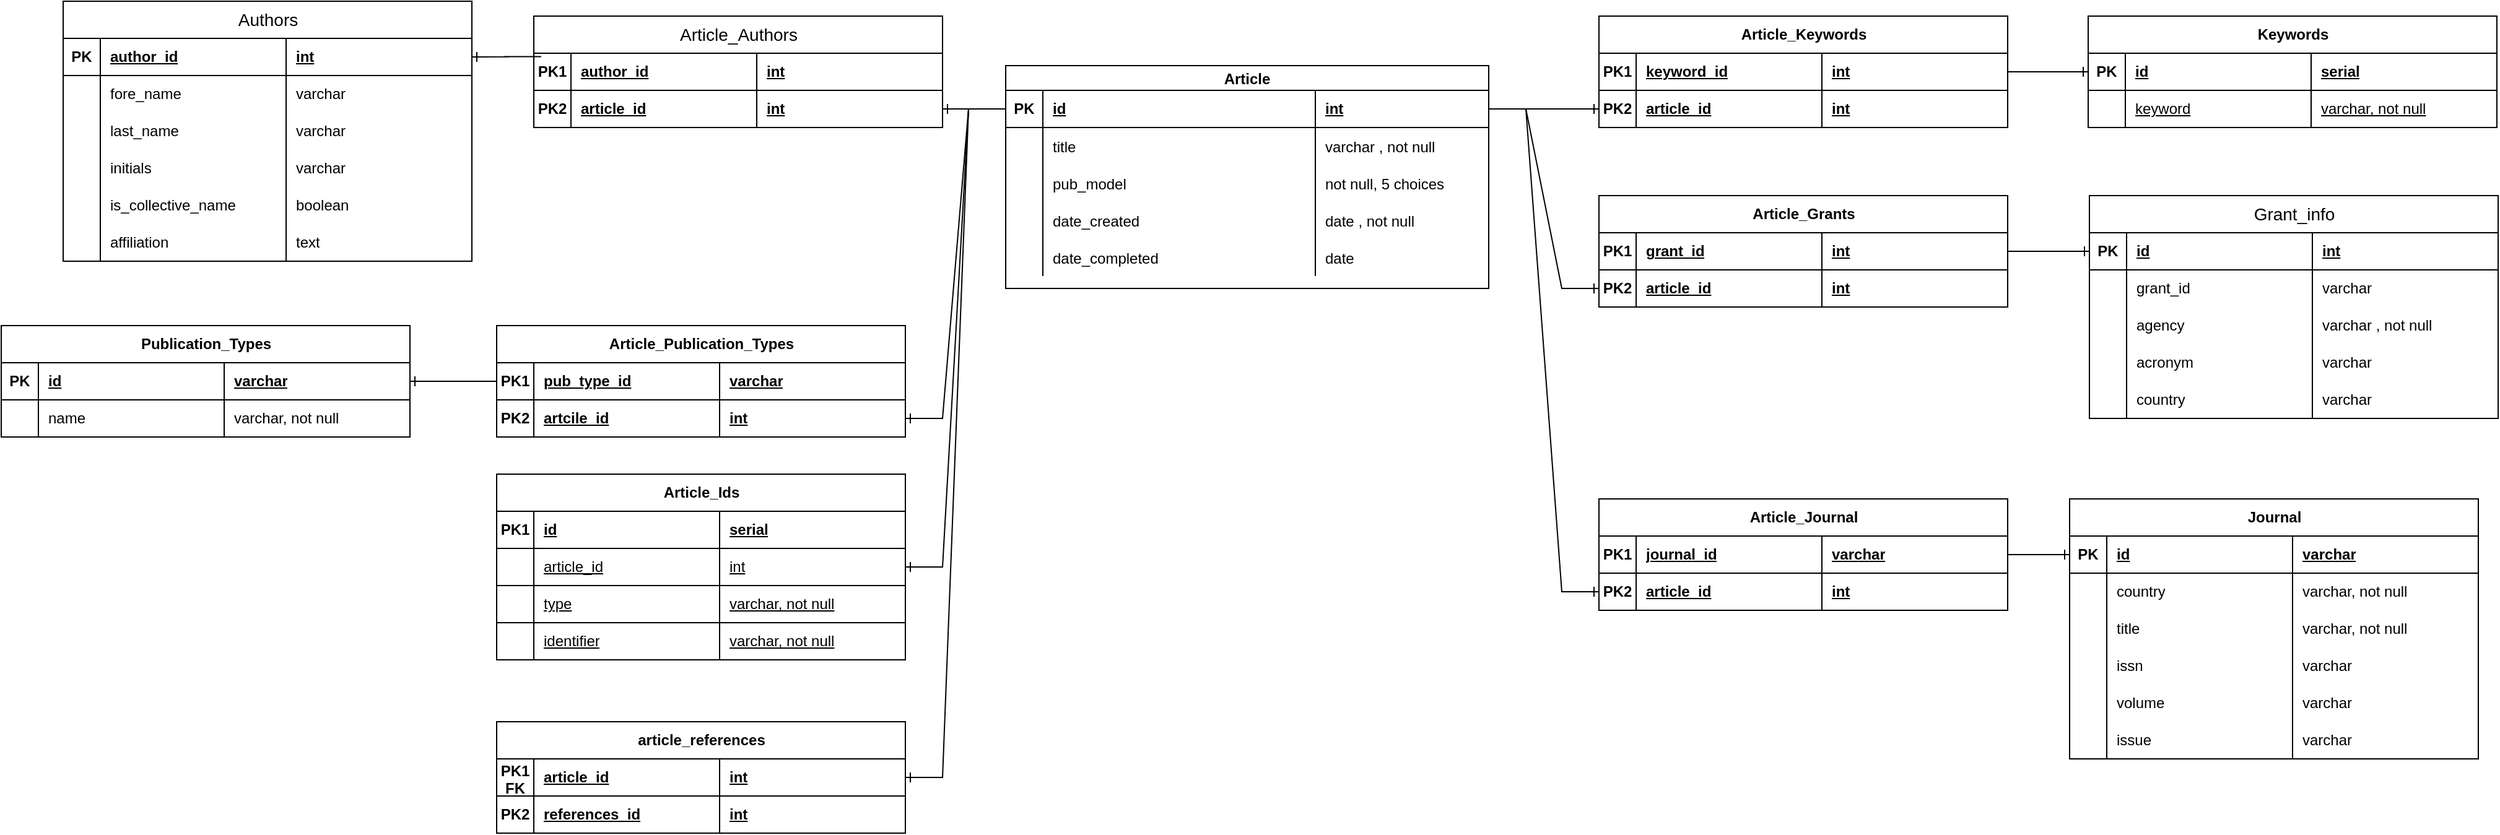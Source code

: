 <mxfile version="24.8.4">
  <diagram id="R2lEEEUBdFMjLlhIrx00" name="Page-1">
    <mxGraphModel dx="2673" dy="909" grid="1" gridSize="10" guides="1" tooltips="1" connect="1" arrows="1" fold="1" page="1" pageScale="1" pageWidth="850" pageHeight="1100" math="0" shadow="0" extFonts="Permanent Marker^https://fonts.googleapis.com/css?family=Permanent+Marker">
      <root>
        <mxCell id="0" />
        <mxCell id="1" parent="0" />
        <mxCell id="C-vyLk0tnHw3VtMMgP7b-23" value="Article" style="shape=table;startSize=20;container=1;collapsible=1;childLayout=tableLayout;fixedRows=1;rowLines=0;fontStyle=1;align=center;resizeLast=1;" parent="1" vertex="1">
          <mxGeometry x="71" y="220" width="390" height="180" as="geometry" />
        </mxCell>
        <mxCell id="v8YFeZ5KGCMQ1BRAWExt-2" value="" style="shape=tableRow;horizontal=0;startSize=0;swimlaneHead=0;swimlaneBody=0;fillColor=none;collapsible=0;dropTarget=0;points=[[0,0.5],[1,0.5]];portConstraint=eastwest;top=0;left=0;right=0;bottom=1;" parent="C-vyLk0tnHw3VtMMgP7b-23" vertex="1">
          <mxGeometry y="20" width="390" height="30" as="geometry" />
        </mxCell>
        <mxCell id="v8YFeZ5KGCMQ1BRAWExt-3" value="PK" style="shape=partialRectangle;connectable=0;fillColor=none;top=0;left=0;bottom=0;right=0;fontStyle=1;overflow=hidden;whiteSpace=wrap;html=1;" parent="v8YFeZ5KGCMQ1BRAWExt-2" vertex="1">
          <mxGeometry width="30" height="30" as="geometry">
            <mxRectangle width="30" height="30" as="alternateBounds" />
          </mxGeometry>
        </mxCell>
        <mxCell id="v8YFeZ5KGCMQ1BRAWExt-4" value="&lt;span style=&quot;white-space: nowrap;&quot;&gt;id&lt;/span&gt;" style="shape=partialRectangle;connectable=0;fillColor=none;top=0;left=0;bottom=0;right=0;align=left;spacingLeft=6;fontStyle=5;overflow=hidden;whiteSpace=wrap;html=1;" parent="v8YFeZ5KGCMQ1BRAWExt-2" vertex="1">
          <mxGeometry x="30" width="220" height="30" as="geometry">
            <mxRectangle width="220" height="30" as="alternateBounds" />
          </mxGeometry>
        </mxCell>
        <mxCell id="l8oEYpez4cZnSZUgP7nU-9" value="int" style="shape=partialRectangle;connectable=0;fillColor=none;top=0;left=0;bottom=0;right=0;align=left;spacingLeft=6;fontStyle=5;overflow=hidden;whiteSpace=wrap;html=1;" parent="v8YFeZ5KGCMQ1BRAWExt-2" vertex="1">
          <mxGeometry x="250" width="140" height="30" as="geometry">
            <mxRectangle width="140" height="30" as="alternateBounds" />
          </mxGeometry>
        </mxCell>
        <mxCell id="a2v9tDMgMwoovqq7mOZO-19" style="shape=partialRectangle;collapsible=0;dropTarget=0;pointerEvents=0;fillColor=none;points=[[0,0.5],[1,0.5]];portConstraint=eastwest;top=0;left=0;right=0;bottom=0;" parent="C-vyLk0tnHw3VtMMgP7b-23" vertex="1">
          <mxGeometry y="50" width="390" height="30" as="geometry" />
        </mxCell>
        <mxCell id="a2v9tDMgMwoovqq7mOZO-20" style="shape=partialRectangle;overflow=hidden;connectable=0;fillColor=none;top=0;left=0;bottom=0;right=0;" parent="a2v9tDMgMwoovqq7mOZO-19" vertex="1">
          <mxGeometry width="30" height="30" as="geometry">
            <mxRectangle width="30" height="30" as="alternateBounds" />
          </mxGeometry>
        </mxCell>
        <mxCell id="a2v9tDMgMwoovqq7mOZO-21" value="title  " style="shape=partialRectangle;overflow=hidden;connectable=0;fillColor=none;top=0;left=0;bottom=0;right=0;align=left;spacingLeft=6;" parent="a2v9tDMgMwoovqq7mOZO-19" vertex="1">
          <mxGeometry x="30" width="220" height="30" as="geometry">
            <mxRectangle width="220" height="30" as="alternateBounds" />
          </mxGeometry>
        </mxCell>
        <mxCell id="l8oEYpez4cZnSZUgP7nU-10" value="varchar , not null" style="shape=partialRectangle;overflow=hidden;connectable=0;fillColor=none;top=0;left=0;bottom=0;right=0;align=left;spacingLeft=6;" parent="a2v9tDMgMwoovqq7mOZO-19" vertex="1">
          <mxGeometry x="250" width="140" height="30" as="geometry">
            <mxRectangle width="140" height="30" as="alternateBounds" />
          </mxGeometry>
        </mxCell>
        <mxCell id="a2v9tDMgMwoovqq7mOZO-22" style="shape=partialRectangle;collapsible=0;dropTarget=0;pointerEvents=0;fillColor=none;points=[[0,0.5],[1,0.5]];portConstraint=eastwest;top=0;left=0;right=0;bottom=0;" parent="C-vyLk0tnHw3VtMMgP7b-23" vertex="1">
          <mxGeometry y="80" width="390" height="30" as="geometry" />
        </mxCell>
        <mxCell id="a2v9tDMgMwoovqq7mOZO-23" style="shape=partialRectangle;overflow=hidden;connectable=0;fillColor=none;top=0;left=0;bottom=0;right=0;" parent="a2v9tDMgMwoovqq7mOZO-22" vertex="1">
          <mxGeometry width="30" height="30" as="geometry">
            <mxRectangle width="30" height="30" as="alternateBounds" />
          </mxGeometry>
        </mxCell>
        <mxCell id="a2v9tDMgMwoovqq7mOZO-24" value="pub_model" style="shape=partialRectangle;overflow=hidden;connectable=0;fillColor=none;top=0;left=0;bottom=0;right=0;align=left;spacingLeft=6;" parent="a2v9tDMgMwoovqq7mOZO-22" vertex="1">
          <mxGeometry x="30" width="220" height="30" as="geometry">
            <mxRectangle width="220" height="30" as="alternateBounds" />
          </mxGeometry>
        </mxCell>
        <mxCell id="l8oEYpez4cZnSZUgP7nU-11" value="not null, 5 choices" style="shape=partialRectangle;overflow=hidden;connectable=0;fillColor=none;top=0;left=0;bottom=0;right=0;align=left;spacingLeft=6;" parent="a2v9tDMgMwoovqq7mOZO-22" vertex="1">
          <mxGeometry x="250" width="140" height="30" as="geometry">
            <mxRectangle width="140" height="30" as="alternateBounds" />
          </mxGeometry>
        </mxCell>
        <mxCell id="a2v9tDMgMwoovqq7mOZO-151" style="shape=partialRectangle;collapsible=0;dropTarget=0;pointerEvents=0;fillColor=none;points=[[0,0.5],[1,0.5]];portConstraint=eastwest;top=0;left=0;right=0;bottom=0;" parent="C-vyLk0tnHw3VtMMgP7b-23" vertex="1">
          <mxGeometry y="110" width="390" height="30" as="geometry" />
        </mxCell>
        <mxCell id="a2v9tDMgMwoovqq7mOZO-152" style="shape=partialRectangle;overflow=hidden;connectable=0;fillColor=none;top=0;left=0;bottom=0;right=0;" parent="a2v9tDMgMwoovqq7mOZO-151" vertex="1">
          <mxGeometry width="30" height="30" as="geometry">
            <mxRectangle width="30" height="30" as="alternateBounds" />
          </mxGeometry>
        </mxCell>
        <mxCell id="a2v9tDMgMwoovqq7mOZO-153" value="date_created" style="shape=partialRectangle;overflow=hidden;connectable=0;fillColor=none;top=0;left=0;bottom=0;right=0;align=left;spacingLeft=6;" parent="a2v9tDMgMwoovqq7mOZO-151" vertex="1">
          <mxGeometry x="30" width="220" height="30" as="geometry">
            <mxRectangle width="220" height="30" as="alternateBounds" />
          </mxGeometry>
        </mxCell>
        <mxCell id="l8oEYpez4cZnSZUgP7nU-12" value="date , not null" style="shape=partialRectangle;overflow=hidden;connectable=0;fillColor=none;top=0;left=0;bottom=0;right=0;align=left;spacingLeft=6;" parent="a2v9tDMgMwoovqq7mOZO-151" vertex="1">
          <mxGeometry x="250" width="140" height="30" as="geometry">
            <mxRectangle width="140" height="30" as="alternateBounds" />
          </mxGeometry>
        </mxCell>
        <mxCell id="a2v9tDMgMwoovqq7mOZO-148" style="shape=partialRectangle;collapsible=0;dropTarget=0;pointerEvents=0;fillColor=none;points=[[0,0.5],[1,0.5]];portConstraint=eastwest;top=0;left=0;right=0;bottom=0;" parent="C-vyLk0tnHw3VtMMgP7b-23" vertex="1">
          <mxGeometry y="140" width="390" height="30" as="geometry" />
        </mxCell>
        <mxCell id="a2v9tDMgMwoovqq7mOZO-149" style="shape=partialRectangle;overflow=hidden;connectable=0;fillColor=none;top=0;left=0;bottom=0;right=0;" parent="a2v9tDMgMwoovqq7mOZO-148" vertex="1">
          <mxGeometry width="30" height="30" as="geometry">
            <mxRectangle width="30" height="30" as="alternateBounds" />
          </mxGeometry>
        </mxCell>
        <mxCell id="a2v9tDMgMwoovqq7mOZO-150" value="date_completed" style="shape=partialRectangle;overflow=hidden;connectable=0;fillColor=none;top=0;left=0;bottom=0;right=0;align=left;spacingLeft=6;" parent="a2v9tDMgMwoovqq7mOZO-148" vertex="1">
          <mxGeometry x="30" width="220" height="30" as="geometry">
            <mxRectangle width="220" height="30" as="alternateBounds" />
          </mxGeometry>
        </mxCell>
        <mxCell id="l8oEYpez4cZnSZUgP7nU-13" value="date" style="shape=partialRectangle;overflow=hidden;connectable=0;fillColor=none;top=0;left=0;bottom=0;right=0;align=left;spacingLeft=6;" parent="a2v9tDMgMwoovqq7mOZO-148" vertex="1">
          <mxGeometry x="250" width="140" height="30" as="geometry">
            <mxRectangle width="140" height="30" as="alternateBounds" />
          </mxGeometry>
        </mxCell>
        <mxCell id="W28kBVmfykzSfn-7fpE4-63" value="&lt;span style=&quot;font-size: 14px; font-weight: 400;&quot;&gt;Grant_info&lt;/span&gt;" style="shape=table;startSize=30;container=1;collapsible=1;childLayout=tableLayout;fixedRows=1;rowLines=0;fontStyle=1;align=center;resizeLast=1;html=1;" parent="1" vertex="1">
          <mxGeometry x="946" y="325" width="330" height="180" as="geometry" />
        </mxCell>
        <mxCell id="W28kBVmfykzSfn-7fpE4-64" value="" style="shape=tableRow;horizontal=0;startSize=0;swimlaneHead=0;swimlaneBody=0;fillColor=none;collapsible=0;dropTarget=0;points=[[0,0.5],[1,0.5]];portConstraint=eastwest;top=0;left=0;right=0;bottom=1;" parent="W28kBVmfykzSfn-7fpE4-63" vertex="1">
          <mxGeometry y="30" width="330" height="30" as="geometry" />
        </mxCell>
        <mxCell id="W28kBVmfykzSfn-7fpE4-65" value="PK" style="shape=partialRectangle;connectable=0;fillColor=none;top=0;left=0;bottom=0;right=0;fontStyle=1;overflow=hidden;whiteSpace=wrap;html=1;" parent="W28kBVmfykzSfn-7fpE4-64" vertex="1">
          <mxGeometry width="30" height="30" as="geometry">
            <mxRectangle width="30" height="30" as="alternateBounds" />
          </mxGeometry>
        </mxCell>
        <mxCell id="W28kBVmfykzSfn-7fpE4-66" value="id" style="shape=partialRectangle;connectable=0;fillColor=none;top=0;left=0;bottom=0;right=0;align=left;spacingLeft=6;fontStyle=5;overflow=hidden;whiteSpace=wrap;html=1;" parent="W28kBVmfykzSfn-7fpE4-64" vertex="1">
          <mxGeometry x="30" width="150" height="30" as="geometry">
            <mxRectangle width="150" height="30" as="alternateBounds" />
          </mxGeometry>
        </mxCell>
        <mxCell id="W28kBVmfykzSfn-7fpE4-76" value="int" style="shape=partialRectangle;connectable=0;fillColor=none;top=0;left=0;bottom=0;right=0;align=left;spacingLeft=6;fontStyle=5;overflow=hidden;whiteSpace=wrap;html=1;" parent="W28kBVmfykzSfn-7fpE4-64" vertex="1">
          <mxGeometry x="180" width="150" height="30" as="geometry">
            <mxRectangle width="150" height="30" as="alternateBounds" />
          </mxGeometry>
        </mxCell>
        <mxCell id="_JW2ylQH_yNcr9Znx5BO-1" style="shape=tableRow;horizontal=0;startSize=0;swimlaneHead=0;swimlaneBody=0;fillColor=none;collapsible=0;dropTarget=0;points=[[0,0.5],[1,0.5]];portConstraint=eastwest;top=0;left=0;right=0;bottom=0;" parent="W28kBVmfykzSfn-7fpE4-63" vertex="1">
          <mxGeometry y="60" width="330" height="30" as="geometry" />
        </mxCell>
        <mxCell id="_JW2ylQH_yNcr9Znx5BO-2" style="shape=partialRectangle;connectable=0;fillColor=none;top=0;left=0;bottom=0;right=0;editable=1;overflow=hidden;whiteSpace=wrap;html=1;" parent="_JW2ylQH_yNcr9Znx5BO-1" vertex="1">
          <mxGeometry width="30" height="30" as="geometry">
            <mxRectangle width="30" height="30" as="alternateBounds" />
          </mxGeometry>
        </mxCell>
        <mxCell id="_JW2ylQH_yNcr9Znx5BO-3" value="grant_id" style="shape=partialRectangle;connectable=0;fillColor=none;top=0;left=0;bottom=0;right=0;align=left;spacingLeft=6;overflow=hidden;whiteSpace=wrap;html=1;" parent="_JW2ylQH_yNcr9Znx5BO-1" vertex="1">
          <mxGeometry x="30" width="150" height="30" as="geometry">
            <mxRectangle width="150" height="30" as="alternateBounds" />
          </mxGeometry>
        </mxCell>
        <mxCell id="_JW2ylQH_yNcr9Znx5BO-4" value="varchar" style="shape=partialRectangle;connectable=0;fillColor=none;top=0;left=0;bottom=0;right=0;align=left;spacingLeft=6;overflow=hidden;whiteSpace=wrap;html=1;" parent="_JW2ylQH_yNcr9Znx5BO-1" vertex="1">
          <mxGeometry x="180" width="150" height="30" as="geometry">
            <mxRectangle width="150" height="30" as="alternateBounds" />
          </mxGeometry>
        </mxCell>
        <mxCell id="W28kBVmfykzSfn-7fpE4-67" value="" style="shape=tableRow;horizontal=0;startSize=0;swimlaneHead=0;swimlaneBody=0;fillColor=none;collapsible=0;dropTarget=0;points=[[0,0.5],[1,0.5]];portConstraint=eastwest;top=0;left=0;right=0;bottom=0;" parent="W28kBVmfykzSfn-7fpE4-63" vertex="1">
          <mxGeometry y="90" width="330" height="30" as="geometry" />
        </mxCell>
        <mxCell id="W28kBVmfykzSfn-7fpE4-68" value="" style="shape=partialRectangle;connectable=0;fillColor=none;top=0;left=0;bottom=0;right=0;editable=1;overflow=hidden;whiteSpace=wrap;html=1;" parent="W28kBVmfykzSfn-7fpE4-67" vertex="1">
          <mxGeometry width="30" height="30" as="geometry">
            <mxRectangle width="30" height="30" as="alternateBounds" />
          </mxGeometry>
        </mxCell>
        <mxCell id="W28kBVmfykzSfn-7fpE4-69" value="agency" style="shape=partialRectangle;connectable=0;fillColor=none;top=0;left=0;bottom=0;right=0;align=left;spacingLeft=6;overflow=hidden;whiteSpace=wrap;html=1;" parent="W28kBVmfykzSfn-7fpE4-67" vertex="1">
          <mxGeometry x="30" width="150" height="30" as="geometry">
            <mxRectangle width="150" height="30" as="alternateBounds" />
          </mxGeometry>
        </mxCell>
        <mxCell id="W28kBVmfykzSfn-7fpE4-77" value="varchar , not null" style="shape=partialRectangle;connectable=0;fillColor=none;top=0;left=0;bottom=0;right=0;align=left;spacingLeft=6;overflow=hidden;whiteSpace=wrap;html=1;" parent="W28kBVmfykzSfn-7fpE4-67" vertex="1">
          <mxGeometry x="180" width="150" height="30" as="geometry">
            <mxRectangle width="150" height="30" as="alternateBounds" />
          </mxGeometry>
        </mxCell>
        <mxCell id="W28kBVmfykzSfn-7fpE4-70" value="" style="shape=tableRow;horizontal=0;startSize=0;swimlaneHead=0;swimlaneBody=0;fillColor=none;collapsible=0;dropTarget=0;points=[[0,0.5],[1,0.5]];portConstraint=eastwest;top=0;left=0;right=0;bottom=0;" parent="W28kBVmfykzSfn-7fpE4-63" vertex="1">
          <mxGeometry y="120" width="330" height="30" as="geometry" />
        </mxCell>
        <mxCell id="W28kBVmfykzSfn-7fpE4-71" value="" style="shape=partialRectangle;connectable=0;fillColor=none;top=0;left=0;bottom=0;right=0;editable=1;overflow=hidden;whiteSpace=wrap;html=1;" parent="W28kBVmfykzSfn-7fpE4-70" vertex="1">
          <mxGeometry width="30" height="30" as="geometry">
            <mxRectangle width="30" height="30" as="alternateBounds" />
          </mxGeometry>
        </mxCell>
        <mxCell id="W28kBVmfykzSfn-7fpE4-72" value="acronym" style="shape=partialRectangle;connectable=0;fillColor=none;top=0;left=0;bottom=0;right=0;align=left;spacingLeft=6;overflow=hidden;whiteSpace=wrap;html=1;" parent="W28kBVmfykzSfn-7fpE4-70" vertex="1">
          <mxGeometry x="30" width="150" height="30" as="geometry">
            <mxRectangle width="150" height="30" as="alternateBounds" />
          </mxGeometry>
        </mxCell>
        <mxCell id="W28kBVmfykzSfn-7fpE4-78" value="&lt;span style=&quot;white-space: nowrap;&quot;&gt;varchar&lt;/span&gt;" style="shape=partialRectangle;connectable=0;fillColor=none;top=0;left=0;bottom=0;right=0;align=left;spacingLeft=6;overflow=hidden;whiteSpace=wrap;html=1;" parent="W28kBVmfykzSfn-7fpE4-70" vertex="1">
          <mxGeometry x="180" width="150" height="30" as="geometry">
            <mxRectangle width="150" height="30" as="alternateBounds" />
          </mxGeometry>
        </mxCell>
        <mxCell id="W28kBVmfykzSfn-7fpE4-73" value="" style="shape=tableRow;horizontal=0;startSize=0;swimlaneHead=0;swimlaneBody=0;fillColor=none;collapsible=0;dropTarget=0;points=[[0,0.5],[1,0.5]];portConstraint=eastwest;top=0;left=0;right=0;bottom=0;" parent="W28kBVmfykzSfn-7fpE4-63" vertex="1">
          <mxGeometry y="150" width="330" height="30" as="geometry" />
        </mxCell>
        <mxCell id="W28kBVmfykzSfn-7fpE4-74" value="" style="shape=partialRectangle;connectable=0;fillColor=none;top=0;left=0;bottom=0;right=0;editable=1;overflow=hidden;whiteSpace=wrap;html=1;" parent="W28kBVmfykzSfn-7fpE4-73" vertex="1">
          <mxGeometry width="30" height="30" as="geometry">
            <mxRectangle width="30" height="30" as="alternateBounds" />
          </mxGeometry>
        </mxCell>
        <mxCell id="W28kBVmfykzSfn-7fpE4-75" value="country" style="shape=partialRectangle;connectable=0;fillColor=none;top=0;left=0;bottom=0;right=0;align=left;spacingLeft=6;overflow=hidden;whiteSpace=wrap;html=1;" parent="W28kBVmfykzSfn-7fpE4-73" vertex="1">
          <mxGeometry x="30" width="150" height="30" as="geometry">
            <mxRectangle width="150" height="30" as="alternateBounds" />
          </mxGeometry>
        </mxCell>
        <mxCell id="W28kBVmfykzSfn-7fpE4-79" value="varchar" style="shape=partialRectangle;connectable=0;fillColor=none;top=0;left=0;bottom=0;right=0;align=left;spacingLeft=6;overflow=hidden;whiteSpace=wrap;html=1;" parent="W28kBVmfykzSfn-7fpE4-73" vertex="1">
          <mxGeometry x="180" width="150" height="30" as="geometry">
            <mxRectangle width="150" height="30" as="alternateBounds" />
          </mxGeometry>
        </mxCell>
        <mxCell id="W28kBVmfykzSfn-7fpE4-80" value="Keywords" style="shape=table;startSize=30;container=1;collapsible=1;childLayout=tableLayout;fixedRows=1;rowLines=0;fontStyle=1;align=center;resizeLast=1;html=1;" parent="1" vertex="1">
          <mxGeometry x="945" y="180" width="330" height="90" as="geometry" />
        </mxCell>
        <mxCell id="W28kBVmfykzSfn-7fpE4-81" value="" style="shape=tableRow;horizontal=0;startSize=0;swimlaneHead=0;swimlaneBody=0;fillColor=none;collapsible=0;dropTarget=0;points=[[0,0.5],[1,0.5]];portConstraint=eastwest;top=0;left=0;right=0;bottom=1;" parent="W28kBVmfykzSfn-7fpE4-80" vertex="1">
          <mxGeometry y="30" width="330" height="30" as="geometry" />
        </mxCell>
        <mxCell id="W28kBVmfykzSfn-7fpE4-82" value="PK" style="shape=partialRectangle;connectable=0;fillColor=none;top=0;left=0;bottom=0;right=0;fontStyle=1;overflow=hidden;whiteSpace=wrap;html=1;" parent="W28kBVmfykzSfn-7fpE4-81" vertex="1">
          <mxGeometry width="30" height="30" as="geometry">
            <mxRectangle width="30" height="30" as="alternateBounds" />
          </mxGeometry>
        </mxCell>
        <mxCell id="W28kBVmfykzSfn-7fpE4-83" value="id" style="shape=partialRectangle;connectable=0;fillColor=none;top=0;left=0;bottom=0;right=0;align=left;spacingLeft=6;fontStyle=5;overflow=hidden;whiteSpace=wrap;html=1;" parent="W28kBVmfykzSfn-7fpE4-81" vertex="1">
          <mxGeometry x="30" width="150" height="30" as="geometry">
            <mxRectangle width="150" height="30" as="alternateBounds" />
          </mxGeometry>
        </mxCell>
        <mxCell id="W28kBVmfykzSfn-7fpE4-84" value="serial" style="shape=partialRectangle;connectable=0;fillColor=none;top=0;left=0;bottom=0;right=0;align=left;spacingLeft=6;fontStyle=5;overflow=hidden;whiteSpace=wrap;html=1;" parent="W28kBVmfykzSfn-7fpE4-81" vertex="1">
          <mxGeometry x="180" width="150" height="30" as="geometry">
            <mxRectangle width="150" height="30" as="alternateBounds" />
          </mxGeometry>
        </mxCell>
        <mxCell id="_JW2ylQH_yNcr9Znx5BO-64" style="shape=tableRow;horizontal=0;startSize=0;swimlaneHead=0;swimlaneBody=0;fillColor=none;collapsible=0;dropTarget=0;points=[[0,0.5],[1,0.5]];portConstraint=eastwest;top=0;left=0;right=0;bottom=1;" parent="W28kBVmfykzSfn-7fpE4-80" vertex="1">
          <mxGeometry y="60" width="330" height="30" as="geometry" />
        </mxCell>
        <mxCell id="_JW2ylQH_yNcr9Znx5BO-65" style="shape=partialRectangle;connectable=0;fillColor=none;top=0;left=0;bottom=0;right=0;fontStyle=1;overflow=hidden;whiteSpace=wrap;html=1;" parent="_JW2ylQH_yNcr9Znx5BO-64" vertex="1">
          <mxGeometry width="30" height="30" as="geometry">
            <mxRectangle width="30" height="30" as="alternateBounds" />
          </mxGeometry>
        </mxCell>
        <mxCell id="_JW2ylQH_yNcr9Znx5BO-66" value="&lt;span style=&quot;font-weight: normal;&quot;&gt;keyword&lt;/span&gt;" style="shape=partialRectangle;connectable=0;fillColor=none;top=0;left=0;bottom=0;right=0;align=left;spacingLeft=6;fontStyle=5;overflow=hidden;whiteSpace=wrap;html=1;" parent="_JW2ylQH_yNcr9Znx5BO-64" vertex="1">
          <mxGeometry x="30" width="150" height="30" as="geometry">
            <mxRectangle width="150" height="30" as="alternateBounds" />
          </mxGeometry>
        </mxCell>
        <mxCell id="_JW2ylQH_yNcr9Znx5BO-67" value="&lt;span style=&quot;font-weight: normal;&quot;&gt;varchar, not null&lt;/span&gt;" style="shape=partialRectangle;connectable=0;fillColor=none;top=0;left=0;bottom=0;right=0;align=left;spacingLeft=6;fontStyle=5;overflow=hidden;whiteSpace=wrap;html=1;" parent="_JW2ylQH_yNcr9Znx5BO-64" vertex="1">
          <mxGeometry x="180" width="150" height="30" as="geometry">
            <mxRectangle width="150" height="30" as="alternateBounds" />
          </mxGeometry>
        </mxCell>
        <mxCell id="W28kBVmfykzSfn-7fpE4-94" value="Publication_Types" style="shape=table;startSize=30;container=1;collapsible=1;childLayout=tableLayout;fixedRows=1;rowLines=0;fontStyle=1;align=center;resizeLast=1;html=1;" parent="1" vertex="1">
          <mxGeometry x="-740" y="430" width="330" height="90" as="geometry" />
        </mxCell>
        <mxCell id="W28kBVmfykzSfn-7fpE4-95" value="" style="shape=tableRow;horizontal=0;startSize=0;swimlaneHead=0;swimlaneBody=0;fillColor=none;collapsible=0;dropTarget=0;points=[[0,0.5],[1,0.5]];portConstraint=eastwest;top=0;left=0;right=0;bottom=1;" parent="W28kBVmfykzSfn-7fpE4-94" vertex="1">
          <mxGeometry y="30" width="330" height="30" as="geometry" />
        </mxCell>
        <mxCell id="W28kBVmfykzSfn-7fpE4-96" value="PK" style="shape=partialRectangle;connectable=0;fillColor=none;top=0;left=0;bottom=0;right=0;fontStyle=1;overflow=hidden;whiteSpace=wrap;html=1;" parent="W28kBVmfykzSfn-7fpE4-95" vertex="1">
          <mxGeometry width="30" height="30" as="geometry">
            <mxRectangle width="30" height="30" as="alternateBounds" />
          </mxGeometry>
        </mxCell>
        <mxCell id="W28kBVmfykzSfn-7fpE4-97" value="id" style="shape=partialRectangle;connectable=0;fillColor=none;top=0;left=0;bottom=0;right=0;align=left;spacingLeft=6;fontStyle=5;overflow=hidden;whiteSpace=wrap;html=1;" parent="W28kBVmfykzSfn-7fpE4-95" vertex="1">
          <mxGeometry x="30" width="150" height="30" as="geometry">
            <mxRectangle width="150" height="30" as="alternateBounds" />
          </mxGeometry>
        </mxCell>
        <mxCell id="W28kBVmfykzSfn-7fpE4-104" value="varchar" style="shape=partialRectangle;connectable=0;fillColor=none;top=0;left=0;bottom=0;right=0;align=left;spacingLeft=6;fontStyle=5;overflow=hidden;whiteSpace=wrap;html=1;" parent="W28kBVmfykzSfn-7fpE4-95" vertex="1">
          <mxGeometry x="180" width="150" height="30" as="geometry">
            <mxRectangle width="150" height="30" as="alternateBounds" />
          </mxGeometry>
        </mxCell>
        <mxCell id="W28kBVmfykzSfn-7fpE4-101" value="" style="shape=tableRow;horizontal=0;startSize=0;swimlaneHead=0;swimlaneBody=0;fillColor=none;collapsible=0;dropTarget=0;points=[[0,0.5],[1,0.5]];portConstraint=eastwest;top=0;left=0;right=0;bottom=0;" parent="W28kBVmfykzSfn-7fpE4-94" vertex="1">
          <mxGeometry y="60" width="330" height="30" as="geometry" />
        </mxCell>
        <mxCell id="W28kBVmfykzSfn-7fpE4-102" value="" style="shape=partialRectangle;connectable=0;fillColor=none;top=0;left=0;bottom=0;right=0;editable=1;overflow=hidden;whiteSpace=wrap;html=1;" parent="W28kBVmfykzSfn-7fpE4-101" vertex="1">
          <mxGeometry width="30" height="30" as="geometry">
            <mxRectangle width="30" height="30" as="alternateBounds" />
          </mxGeometry>
        </mxCell>
        <mxCell id="W28kBVmfykzSfn-7fpE4-103" value="name" style="shape=partialRectangle;connectable=0;fillColor=none;top=0;left=0;bottom=0;right=0;align=left;spacingLeft=6;overflow=hidden;whiteSpace=wrap;html=1;" parent="W28kBVmfykzSfn-7fpE4-101" vertex="1">
          <mxGeometry x="30" width="150" height="30" as="geometry">
            <mxRectangle width="150" height="30" as="alternateBounds" />
          </mxGeometry>
        </mxCell>
        <mxCell id="W28kBVmfykzSfn-7fpE4-106" value="varchar, not null" style="shape=partialRectangle;connectable=0;fillColor=none;top=0;left=0;bottom=0;right=0;align=left;spacingLeft=6;overflow=hidden;whiteSpace=wrap;html=1;" parent="W28kBVmfykzSfn-7fpE4-101" vertex="1">
          <mxGeometry x="180" width="150" height="30" as="geometry">
            <mxRectangle width="150" height="30" as="alternateBounds" />
          </mxGeometry>
        </mxCell>
        <mxCell id="W28kBVmfykzSfn-7fpE4-107" value="Article_Journal" style="shape=table;startSize=30;container=1;collapsible=1;childLayout=tableLayout;fixedRows=1;rowLines=0;fontStyle=1;align=center;resizeLast=1;html=1;" parent="1" vertex="1">
          <mxGeometry x="550" y="570" width="330" height="90" as="geometry" />
        </mxCell>
        <mxCell id="W28kBVmfykzSfn-7fpE4-108" value="" style="shape=tableRow;horizontal=0;startSize=0;swimlaneHead=0;swimlaneBody=0;fillColor=none;collapsible=0;dropTarget=0;points=[[0,0.5],[1,0.5]];portConstraint=eastwest;top=0;left=0;right=0;bottom=1;" parent="W28kBVmfykzSfn-7fpE4-107" vertex="1">
          <mxGeometry y="30" width="330" height="30" as="geometry" />
        </mxCell>
        <mxCell id="W28kBVmfykzSfn-7fpE4-109" value="PK1" style="shape=partialRectangle;connectable=0;fillColor=none;top=0;left=0;bottom=0;right=0;fontStyle=1;overflow=hidden;whiteSpace=wrap;html=1;" parent="W28kBVmfykzSfn-7fpE4-108" vertex="1">
          <mxGeometry width="30" height="30" as="geometry">
            <mxRectangle width="30" height="30" as="alternateBounds" />
          </mxGeometry>
        </mxCell>
        <mxCell id="W28kBVmfykzSfn-7fpE4-110" value="journal_id" style="shape=partialRectangle;connectable=0;fillColor=none;top=0;left=0;bottom=0;right=0;align=left;spacingLeft=6;fontStyle=5;overflow=hidden;whiteSpace=wrap;html=1;" parent="W28kBVmfykzSfn-7fpE4-108" vertex="1">
          <mxGeometry x="30" width="150" height="30" as="geometry">
            <mxRectangle width="150" height="30" as="alternateBounds" />
          </mxGeometry>
        </mxCell>
        <mxCell id="W28kBVmfykzSfn-7fpE4-120" value="varchar" style="shape=partialRectangle;connectable=0;fillColor=none;top=0;left=0;bottom=0;right=0;align=left;spacingLeft=6;fontStyle=5;overflow=hidden;whiteSpace=wrap;html=1;" parent="W28kBVmfykzSfn-7fpE4-108" vertex="1">
          <mxGeometry x="180" width="150" height="30" as="geometry">
            <mxRectangle width="150" height="30" as="alternateBounds" />
          </mxGeometry>
        </mxCell>
        <mxCell id="W28kBVmfykzSfn-7fpE4-111" style="shape=tableRow;horizontal=0;startSize=0;swimlaneHead=0;swimlaneBody=0;fillColor=none;collapsible=0;dropTarget=0;points=[[0,0.5],[1,0.5]];portConstraint=eastwest;top=0;left=0;right=0;bottom=1;" parent="W28kBVmfykzSfn-7fpE4-107" vertex="1">
          <mxGeometry y="60" width="330" height="30" as="geometry" />
        </mxCell>
        <mxCell id="W28kBVmfykzSfn-7fpE4-112" value="PK2" style="shape=partialRectangle;connectable=0;fillColor=none;top=0;left=0;bottom=0;right=0;fontStyle=1;overflow=hidden;whiteSpace=wrap;html=1;" parent="W28kBVmfykzSfn-7fpE4-111" vertex="1">
          <mxGeometry width="30" height="30" as="geometry">
            <mxRectangle width="30" height="30" as="alternateBounds" />
          </mxGeometry>
        </mxCell>
        <mxCell id="W28kBVmfykzSfn-7fpE4-113" value="article_id" style="shape=partialRectangle;connectable=0;fillColor=none;top=0;left=0;bottom=0;right=0;align=left;spacingLeft=6;fontStyle=5;overflow=hidden;whiteSpace=wrap;html=1;" parent="W28kBVmfykzSfn-7fpE4-111" vertex="1">
          <mxGeometry x="30" width="150" height="30" as="geometry">
            <mxRectangle width="150" height="30" as="alternateBounds" />
          </mxGeometry>
        </mxCell>
        <mxCell id="W28kBVmfykzSfn-7fpE4-121" value="int" style="shape=partialRectangle;connectable=0;fillColor=none;top=0;left=0;bottom=0;right=0;align=left;spacingLeft=6;fontStyle=5;overflow=hidden;whiteSpace=wrap;html=1;" parent="W28kBVmfykzSfn-7fpE4-111" vertex="1">
          <mxGeometry x="180" width="150" height="30" as="geometry">
            <mxRectangle width="150" height="30" as="alternateBounds" />
          </mxGeometry>
        </mxCell>
        <mxCell id="W28kBVmfykzSfn-7fpE4-124" value="Journal" style="shape=table;startSize=30;container=1;collapsible=1;childLayout=tableLayout;fixedRows=1;rowLines=0;fontStyle=1;align=center;resizeLast=1;html=1;" parent="1" vertex="1">
          <mxGeometry x="930" y="570" width="330" height="210" as="geometry" />
        </mxCell>
        <mxCell id="W28kBVmfykzSfn-7fpE4-125" value="" style="shape=tableRow;horizontal=0;startSize=0;swimlaneHead=0;swimlaneBody=0;fillColor=none;collapsible=0;dropTarget=0;points=[[0,0.5],[1,0.5]];portConstraint=eastwest;top=0;left=0;right=0;bottom=1;" parent="W28kBVmfykzSfn-7fpE4-124" vertex="1">
          <mxGeometry y="30" width="330" height="30" as="geometry" />
        </mxCell>
        <mxCell id="W28kBVmfykzSfn-7fpE4-126" value="PK" style="shape=partialRectangle;connectable=0;fillColor=none;top=0;left=0;bottom=0;right=0;fontStyle=1;overflow=hidden;whiteSpace=wrap;html=1;" parent="W28kBVmfykzSfn-7fpE4-125" vertex="1">
          <mxGeometry width="30" height="30" as="geometry">
            <mxRectangle width="30" height="30" as="alternateBounds" />
          </mxGeometry>
        </mxCell>
        <mxCell id="W28kBVmfykzSfn-7fpE4-127" value="id" style="shape=partialRectangle;connectable=0;fillColor=none;top=0;left=0;bottom=0;right=0;align=left;spacingLeft=6;fontStyle=5;overflow=hidden;whiteSpace=wrap;html=1;" parent="W28kBVmfykzSfn-7fpE4-125" vertex="1">
          <mxGeometry x="30" width="150" height="30" as="geometry">
            <mxRectangle width="150" height="30" as="alternateBounds" />
          </mxGeometry>
        </mxCell>
        <mxCell id="W28kBVmfykzSfn-7fpE4-137" value="varchar" style="shape=partialRectangle;connectable=0;fillColor=none;top=0;left=0;bottom=0;right=0;align=left;spacingLeft=6;fontStyle=5;overflow=hidden;whiteSpace=wrap;html=1;" parent="W28kBVmfykzSfn-7fpE4-125" vertex="1">
          <mxGeometry x="180" width="150" height="30" as="geometry">
            <mxRectangle width="150" height="30" as="alternateBounds" />
          </mxGeometry>
        </mxCell>
        <mxCell id="W28kBVmfykzSfn-7fpE4-128" value="" style="shape=tableRow;horizontal=0;startSize=0;swimlaneHead=0;swimlaneBody=0;fillColor=none;collapsible=0;dropTarget=0;points=[[0,0.5],[1,0.5]];portConstraint=eastwest;top=0;left=0;right=0;bottom=0;" parent="W28kBVmfykzSfn-7fpE4-124" vertex="1">
          <mxGeometry y="60" width="330" height="30" as="geometry" />
        </mxCell>
        <mxCell id="W28kBVmfykzSfn-7fpE4-129" value="" style="shape=partialRectangle;connectable=0;fillColor=none;top=0;left=0;bottom=0;right=0;editable=1;overflow=hidden;whiteSpace=wrap;html=1;" parent="W28kBVmfykzSfn-7fpE4-128" vertex="1">
          <mxGeometry width="30" height="30" as="geometry">
            <mxRectangle width="30" height="30" as="alternateBounds" />
          </mxGeometry>
        </mxCell>
        <mxCell id="W28kBVmfykzSfn-7fpE4-130" value="country" style="shape=partialRectangle;connectable=0;fillColor=none;top=0;left=0;bottom=0;right=0;align=left;spacingLeft=6;overflow=hidden;whiteSpace=wrap;html=1;" parent="W28kBVmfykzSfn-7fpE4-128" vertex="1">
          <mxGeometry x="30" width="150" height="30" as="geometry">
            <mxRectangle width="150" height="30" as="alternateBounds" />
          </mxGeometry>
        </mxCell>
        <mxCell id="W28kBVmfykzSfn-7fpE4-138" value="varchar, not null" style="shape=partialRectangle;connectable=0;fillColor=none;top=0;left=0;bottom=0;right=0;align=left;spacingLeft=6;overflow=hidden;whiteSpace=wrap;html=1;" parent="W28kBVmfykzSfn-7fpE4-128" vertex="1">
          <mxGeometry x="180" width="150" height="30" as="geometry">
            <mxRectangle width="150" height="30" as="alternateBounds" />
          </mxGeometry>
        </mxCell>
        <mxCell id="W28kBVmfykzSfn-7fpE4-131" value="" style="shape=tableRow;horizontal=0;startSize=0;swimlaneHead=0;swimlaneBody=0;fillColor=none;collapsible=0;dropTarget=0;points=[[0,0.5],[1,0.5]];portConstraint=eastwest;top=0;left=0;right=0;bottom=0;" parent="W28kBVmfykzSfn-7fpE4-124" vertex="1">
          <mxGeometry y="90" width="330" height="30" as="geometry" />
        </mxCell>
        <mxCell id="W28kBVmfykzSfn-7fpE4-132" value="" style="shape=partialRectangle;connectable=0;fillColor=none;top=0;left=0;bottom=0;right=0;editable=1;overflow=hidden;whiteSpace=wrap;html=1;" parent="W28kBVmfykzSfn-7fpE4-131" vertex="1">
          <mxGeometry width="30" height="30" as="geometry">
            <mxRectangle width="30" height="30" as="alternateBounds" />
          </mxGeometry>
        </mxCell>
        <mxCell id="W28kBVmfykzSfn-7fpE4-133" value="title" style="shape=partialRectangle;connectable=0;fillColor=none;top=0;left=0;bottom=0;right=0;align=left;spacingLeft=6;overflow=hidden;whiteSpace=wrap;html=1;" parent="W28kBVmfykzSfn-7fpE4-131" vertex="1">
          <mxGeometry x="30" width="150" height="30" as="geometry">
            <mxRectangle width="150" height="30" as="alternateBounds" />
          </mxGeometry>
        </mxCell>
        <mxCell id="W28kBVmfykzSfn-7fpE4-139" value="varchar, not null" style="shape=partialRectangle;connectable=0;fillColor=none;top=0;left=0;bottom=0;right=0;align=left;spacingLeft=6;overflow=hidden;whiteSpace=wrap;html=1;" parent="W28kBVmfykzSfn-7fpE4-131" vertex="1">
          <mxGeometry x="180" width="150" height="30" as="geometry">
            <mxRectangle width="150" height="30" as="alternateBounds" />
          </mxGeometry>
        </mxCell>
        <mxCell id="W28kBVmfykzSfn-7fpE4-134" value="" style="shape=tableRow;horizontal=0;startSize=0;swimlaneHead=0;swimlaneBody=0;fillColor=none;collapsible=0;dropTarget=0;points=[[0,0.5],[1,0.5]];portConstraint=eastwest;top=0;left=0;right=0;bottom=0;" parent="W28kBVmfykzSfn-7fpE4-124" vertex="1">
          <mxGeometry y="120" width="330" height="30" as="geometry" />
        </mxCell>
        <mxCell id="W28kBVmfykzSfn-7fpE4-135" value="" style="shape=partialRectangle;connectable=0;fillColor=none;top=0;left=0;bottom=0;right=0;editable=1;overflow=hidden;whiteSpace=wrap;html=1;" parent="W28kBVmfykzSfn-7fpE4-134" vertex="1">
          <mxGeometry width="30" height="30" as="geometry">
            <mxRectangle width="30" height="30" as="alternateBounds" />
          </mxGeometry>
        </mxCell>
        <mxCell id="W28kBVmfykzSfn-7fpE4-136" value="issn" style="shape=partialRectangle;connectable=0;fillColor=none;top=0;left=0;bottom=0;right=0;align=left;spacingLeft=6;overflow=hidden;whiteSpace=wrap;html=1;" parent="W28kBVmfykzSfn-7fpE4-134" vertex="1">
          <mxGeometry x="30" width="150" height="30" as="geometry">
            <mxRectangle width="150" height="30" as="alternateBounds" />
          </mxGeometry>
        </mxCell>
        <mxCell id="W28kBVmfykzSfn-7fpE4-140" value="&lt;span style=&quot;white-space: nowrap;&quot;&gt;varchar&lt;/span&gt;" style="shape=partialRectangle;connectable=0;fillColor=none;top=0;left=0;bottom=0;right=0;align=left;spacingLeft=6;overflow=hidden;whiteSpace=wrap;html=1;" parent="W28kBVmfykzSfn-7fpE4-134" vertex="1">
          <mxGeometry x="180" width="150" height="30" as="geometry">
            <mxRectangle width="150" height="30" as="alternateBounds" />
          </mxGeometry>
        </mxCell>
        <mxCell id="yFotiN9J1rEVWPGJHQWr-1" style="shape=tableRow;horizontal=0;startSize=0;swimlaneHead=0;swimlaneBody=0;fillColor=none;collapsible=0;dropTarget=0;points=[[0,0.5],[1,0.5]];portConstraint=eastwest;top=0;left=0;right=0;bottom=0;" vertex="1" parent="W28kBVmfykzSfn-7fpE4-124">
          <mxGeometry y="150" width="330" height="30" as="geometry" />
        </mxCell>
        <mxCell id="yFotiN9J1rEVWPGJHQWr-2" style="shape=partialRectangle;connectable=0;fillColor=none;top=0;left=0;bottom=0;right=0;editable=1;overflow=hidden;whiteSpace=wrap;html=1;" vertex="1" parent="yFotiN9J1rEVWPGJHQWr-1">
          <mxGeometry width="30" height="30" as="geometry">
            <mxRectangle width="30" height="30" as="alternateBounds" />
          </mxGeometry>
        </mxCell>
        <mxCell id="yFotiN9J1rEVWPGJHQWr-3" value="volume" style="shape=partialRectangle;connectable=0;fillColor=none;top=0;left=0;bottom=0;right=0;align=left;spacingLeft=6;overflow=hidden;whiteSpace=wrap;html=1;" vertex="1" parent="yFotiN9J1rEVWPGJHQWr-1">
          <mxGeometry x="30" width="150" height="30" as="geometry">
            <mxRectangle width="150" height="30" as="alternateBounds" />
          </mxGeometry>
        </mxCell>
        <mxCell id="yFotiN9J1rEVWPGJHQWr-4" value="varchar" style="shape=partialRectangle;connectable=0;fillColor=none;top=0;left=0;bottom=0;right=0;align=left;spacingLeft=6;overflow=hidden;whiteSpace=wrap;html=1;" vertex="1" parent="yFotiN9J1rEVWPGJHQWr-1">
          <mxGeometry x="180" width="150" height="30" as="geometry">
            <mxRectangle width="150" height="30" as="alternateBounds" />
          </mxGeometry>
        </mxCell>
        <mxCell id="yFotiN9J1rEVWPGJHQWr-5" style="shape=tableRow;horizontal=0;startSize=0;swimlaneHead=0;swimlaneBody=0;fillColor=none;collapsible=0;dropTarget=0;points=[[0,0.5],[1,0.5]];portConstraint=eastwest;top=0;left=0;right=0;bottom=0;" vertex="1" parent="W28kBVmfykzSfn-7fpE4-124">
          <mxGeometry y="180" width="330" height="30" as="geometry" />
        </mxCell>
        <mxCell id="yFotiN9J1rEVWPGJHQWr-6" style="shape=partialRectangle;connectable=0;fillColor=none;top=0;left=0;bottom=0;right=0;editable=1;overflow=hidden;whiteSpace=wrap;html=1;" vertex="1" parent="yFotiN9J1rEVWPGJHQWr-5">
          <mxGeometry width="30" height="30" as="geometry">
            <mxRectangle width="30" height="30" as="alternateBounds" />
          </mxGeometry>
        </mxCell>
        <mxCell id="yFotiN9J1rEVWPGJHQWr-7" value="issue" style="shape=partialRectangle;connectable=0;fillColor=none;top=0;left=0;bottom=0;right=0;align=left;spacingLeft=6;overflow=hidden;whiteSpace=wrap;html=1;" vertex="1" parent="yFotiN9J1rEVWPGJHQWr-5">
          <mxGeometry x="30" width="150" height="30" as="geometry">
            <mxRectangle width="150" height="30" as="alternateBounds" />
          </mxGeometry>
        </mxCell>
        <mxCell id="yFotiN9J1rEVWPGJHQWr-8" value="varchar" style="shape=partialRectangle;connectable=0;fillColor=none;top=0;left=0;bottom=0;right=0;align=left;spacingLeft=6;overflow=hidden;whiteSpace=wrap;html=1;" vertex="1" parent="yFotiN9J1rEVWPGJHQWr-5">
          <mxGeometry x="180" width="150" height="30" as="geometry">
            <mxRectangle width="150" height="30" as="alternateBounds" />
          </mxGeometry>
        </mxCell>
        <mxCell id="W28kBVmfykzSfn-7fpE4-141" value="&lt;span style=&quot;font-size: 14px; font-weight: 400;&quot;&gt;Authors&lt;/span&gt;" style="shape=table;startSize=30;container=1;collapsible=1;childLayout=tableLayout;fixedRows=1;rowLines=0;fontStyle=1;align=center;resizeLast=1;html=1;" parent="1" vertex="1">
          <mxGeometry x="-690" y="168" width="330" height="210" as="geometry" />
        </mxCell>
        <mxCell id="W28kBVmfykzSfn-7fpE4-142" value="" style="shape=tableRow;horizontal=0;startSize=0;swimlaneHead=0;swimlaneBody=0;fillColor=none;collapsible=0;dropTarget=0;points=[[0,0.5],[1,0.5]];portConstraint=eastwest;top=0;left=0;right=0;bottom=1;" parent="W28kBVmfykzSfn-7fpE4-141" vertex="1">
          <mxGeometry y="30" width="330" height="30" as="geometry" />
        </mxCell>
        <mxCell id="W28kBVmfykzSfn-7fpE4-143" value="PK" style="shape=partialRectangle;connectable=0;fillColor=none;top=0;left=0;bottom=0;right=0;fontStyle=1;overflow=hidden;whiteSpace=wrap;html=1;" parent="W28kBVmfykzSfn-7fpE4-142" vertex="1">
          <mxGeometry width="30" height="30" as="geometry">
            <mxRectangle width="30" height="30" as="alternateBounds" />
          </mxGeometry>
        </mxCell>
        <mxCell id="W28kBVmfykzSfn-7fpE4-144" value="author_id" style="shape=partialRectangle;connectable=0;fillColor=none;top=0;left=0;bottom=0;right=0;align=left;spacingLeft=6;fontStyle=5;overflow=hidden;whiteSpace=wrap;html=1;" parent="W28kBVmfykzSfn-7fpE4-142" vertex="1">
          <mxGeometry x="30" width="150" height="30" as="geometry">
            <mxRectangle width="150" height="30" as="alternateBounds" />
          </mxGeometry>
        </mxCell>
        <mxCell id="W28kBVmfykzSfn-7fpE4-162" value="int" style="shape=partialRectangle;connectable=0;fillColor=none;top=0;left=0;bottom=0;right=0;align=left;spacingLeft=6;fontStyle=5;overflow=hidden;whiteSpace=wrap;html=1;" parent="W28kBVmfykzSfn-7fpE4-142" vertex="1">
          <mxGeometry x="180" width="150" height="30" as="geometry">
            <mxRectangle width="150" height="30" as="alternateBounds" />
          </mxGeometry>
        </mxCell>
        <mxCell id="W28kBVmfykzSfn-7fpE4-145" value="" style="shape=tableRow;horizontal=0;startSize=0;swimlaneHead=0;swimlaneBody=0;fillColor=none;collapsible=0;dropTarget=0;points=[[0,0.5],[1,0.5]];portConstraint=eastwest;top=0;left=0;right=0;bottom=0;" parent="W28kBVmfykzSfn-7fpE4-141" vertex="1">
          <mxGeometry y="60" width="330" height="30" as="geometry" />
        </mxCell>
        <mxCell id="W28kBVmfykzSfn-7fpE4-146" value="" style="shape=partialRectangle;connectable=0;fillColor=none;top=0;left=0;bottom=0;right=0;editable=1;overflow=hidden;whiteSpace=wrap;html=1;" parent="W28kBVmfykzSfn-7fpE4-145" vertex="1">
          <mxGeometry width="30" height="30" as="geometry">
            <mxRectangle width="30" height="30" as="alternateBounds" />
          </mxGeometry>
        </mxCell>
        <mxCell id="W28kBVmfykzSfn-7fpE4-147" value="fore_name" style="shape=partialRectangle;connectable=0;fillColor=none;top=0;left=0;bottom=0;right=0;align=left;spacingLeft=6;overflow=hidden;whiteSpace=wrap;html=1;" parent="W28kBVmfykzSfn-7fpE4-145" vertex="1">
          <mxGeometry x="30" width="150" height="30" as="geometry">
            <mxRectangle width="150" height="30" as="alternateBounds" />
          </mxGeometry>
        </mxCell>
        <mxCell id="W28kBVmfykzSfn-7fpE4-163" value="varchar" style="shape=partialRectangle;connectable=0;fillColor=none;top=0;left=0;bottom=0;right=0;align=left;spacingLeft=6;overflow=hidden;whiteSpace=wrap;html=1;" parent="W28kBVmfykzSfn-7fpE4-145" vertex="1">
          <mxGeometry x="180" width="150" height="30" as="geometry">
            <mxRectangle width="150" height="30" as="alternateBounds" />
          </mxGeometry>
        </mxCell>
        <mxCell id="W28kBVmfykzSfn-7fpE4-148" value="" style="shape=tableRow;horizontal=0;startSize=0;swimlaneHead=0;swimlaneBody=0;fillColor=none;collapsible=0;dropTarget=0;points=[[0,0.5],[1,0.5]];portConstraint=eastwest;top=0;left=0;right=0;bottom=0;" parent="W28kBVmfykzSfn-7fpE4-141" vertex="1">
          <mxGeometry y="90" width="330" height="30" as="geometry" />
        </mxCell>
        <mxCell id="W28kBVmfykzSfn-7fpE4-149" value="" style="shape=partialRectangle;connectable=0;fillColor=none;top=0;left=0;bottom=0;right=0;editable=1;overflow=hidden;whiteSpace=wrap;html=1;" parent="W28kBVmfykzSfn-7fpE4-148" vertex="1">
          <mxGeometry width="30" height="30" as="geometry">
            <mxRectangle width="30" height="30" as="alternateBounds" />
          </mxGeometry>
        </mxCell>
        <mxCell id="W28kBVmfykzSfn-7fpE4-150" value="last_name" style="shape=partialRectangle;connectable=0;fillColor=none;top=0;left=0;bottom=0;right=0;align=left;spacingLeft=6;overflow=hidden;whiteSpace=wrap;html=1;" parent="W28kBVmfykzSfn-7fpE4-148" vertex="1">
          <mxGeometry x="30" width="150" height="30" as="geometry">
            <mxRectangle width="150" height="30" as="alternateBounds" />
          </mxGeometry>
        </mxCell>
        <mxCell id="W28kBVmfykzSfn-7fpE4-164" value="varchar" style="shape=partialRectangle;connectable=0;fillColor=none;top=0;left=0;bottom=0;right=0;align=left;spacingLeft=6;overflow=hidden;whiteSpace=wrap;html=1;" parent="W28kBVmfykzSfn-7fpE4-148" vertex="1">
          <mxGeometry x="180" width="150" height="30" as="geometry">
            <mxRectangle width="150" height="30" as="alternateBounds" />
          </mxGeometry>
        </mxCell>
        <mxCell id="W28kBVmfykzSfn-7fpE4-151" value="" style="shape=tableRow;horizontal=0;startSize=0;swimlaneHead=0;swimlaneBody=0;fillColor=none;collapsible=0;dropTarget=0;points=[[0,0.5],[1,0.5]];portConstraint=eastwest;top=0;left=0;right=0;bottom=0;" parent="W28kBVmfykzSfn-7fpE4-141" vertex="1">
          <mxGeometry y="120" width="330" height="30" as="geometry" />
        </mxCell>
        <mxCell id="W28kBVmfykzSfn-7fpE4-152" value="" style="shape=partialRectangle;connectable=0;fillColor=none;top=0;left=0;bottom=0;right=0;editable=1;overflow=hidden;whiteSpace=wrap;html=1;" parent="W28kBVmfykzSfn-7fpE4-151" vertex="1">
          <mxGeometry width="30" height="30" as="geometry">
            <mxRectangle width="30" height="30" as="alternateBounds" />
          </mxGeometry>
        </mxCell>
        <mxCell id="W28kBVmfykzSfn-7fpE4-153" value="initials" style="shape=partialRectangle;connectable=0;fillColor=none;top=0;left=0;bottom=0;right=0;align=left;spacingLeft=6;overflow=hidden;whiteSpace=wrap;html=1;" parent="W28kBVmfykzSfn-7fpE4-151" vertex="1">
          <mxGeometry x="30" width="150" height="30" as="geometry">
            <mxRectangle width="150" height="30" as="alternateBounds" />
          </mxGeometry>
        </mxCell>
        <mxCell id="W28kBVmfykzSfn-7fpE4-165" value="varchar" style="shape=partialRectangle;connectable=0;fillColor=none;top=0;left=0;bottom=0;right=0;align=left;spacingLeft=6;overflow=hidden;whiteSpace=wrap;html=1;" parent="W28kBVmfykzSfn-7fpE4-151" vertex="1">
          <mxGeometry x="180" width="150" height="30" as="geometry">
            <mxRectangle width="150" height="30" as="alternateBounds" />
          </mxGeometry>
        </mxCell>
        <mxCell id="W28kBVmfykzSfn-7fpE4-154" style="shape=tableRow;horizontal=0;startSize=0;swimlaneHead=0;swimlaneBody=0;fillColor=none;collapsible=0;dropTarget=0;points=[[0,0.5],[1,0.5]];portConstraint=eastwest;top=0;left=0;right=0;bottom=0;" parent="W28kBVmfykzSfn-7fpE4-141" vertex="1">
          <mxGeometry y="150" width="330" height="30" as="geometry" />
        </mxCell>
        <mxCell id="W28kBVmfykzSfn-7fpE4-155" style="shape=partialRectangle;connectable=0;fillColor=none;top=0;left=0;bottom=0;right=0;editable=1;overflow=hidden;whiteSpace=wrap;html=1;" parent="W28kBVmfykzSfn-7fpE4-154" vertex="1">
          <mxGeometry width="30" height="30" as="geometry">
            <mxRectangle width="30" height="30" as="alternateBounds" />
          </mxGeometry>
        </mxCell>
        <mxCell id="W28kBVmfykzSfn-7fpE4-156" value="is_collective_name" style="shape=partialRectangle;connectable=0;fillColor=none;top=0;left=0;bottom=0;right=0;align=left;spacingLeft=6;overflow=hidden;whiteSpace=wrap;html=1;" parent="W28kBVmfykzSfn-7fpE4-154" vertex="1">
          <mxGeometry x="30" width="150" height="30" as="geometry">
            <mxRectangle width="150" height="30" as="alternateBounds" />
          </mxGeometry>
        </mxCell>
        <mxCell id="W28kBVmfykzSfn-7fpE4-166" value="boolean" style="shape=partialRectangle;connectable=0;fillColor=none;top=0;left=0;bottom=0;right=0;align=left;spacingLeft=6;overflow=hidden;whiteSpace=wrap;html=1;" parent="W28kBVmfykzSfn-7fpE4-154" vertex="1">
          <mxGeometry x="180" width="150" height="30" as="geometry">
            <mxRectangle width="150" height="30" as="alternateBounds" />
          </mxGeometry>
        </mxCell>
        <mxCell id="yFotiN9J1rEVWPGJHQWr-9" style="shape=tableRow;horizontal=0;startSize=0;swimlaneHead=0;swimlaneBody=0;fillColor=none;collapsible=0;dropTarget=0;points=[[0,0.5],[1,0.5]];portConstraint=eastwest;top=0;left=0;right=0;bottom=0;" vertex="1" parent="W28kBVmfykzSfn-7fpE4-141">
          <mxGeometry y="180" width="330" height="30" as="geometry" />
        </mxCell>
        <mxCell id="yFotiN9J1rEVWPGJHQWr-10" style="shape=partialRectangle;connectable=0;fillColor=none;top=0;left=0;bottom=0;right=0;editable=1;overflow=hidden;whiteSpace=wrap;html=1;" vertex="1" parent="yFotiN9J1rEVWPGJHQWr-9">
          <mxGeometry width="30" height="30" as="geometry">
            <mxRectangle width="30" height="30" as="alternateBounds" />
          </mxGeometry>
        </mxCell>
        <mxCell id="yFotiN9J1rEVWPGJHQWr-11" value="affiliation" style="shape=partialRectangle;connectable=0;fillColor=none;top=0;left=0;bottom=0;right=0;align=left;spacingLeft=6;overflow=hidden;whiteSpace=wrap;html=1;" vertex="1" parent="yFotiN9J1rEVWPGJHQWr-9">
          <mxGeometry x="30" width="150" height="30" as="geometry">
            <mxRectangle width="150" height="30" as="alternateBounds" />
          </mxGeometry>
        </mxCell>
        <mxCell id="yFotiN9J1rEVWPGJHQWr-12" value="text" style="shape=partialRectangle;connectable=0;fillColor=none;top=0;left=0;bottom=0;right=0;align=left;spacingLeft=6;overflow=hidden;whiteSpace=wrap;html=1;" vertex="1" parent="yFotiN9J1rEVWPGJHQWr-9">
          <mxGeometry x="180" width="150" height="30" as="geometry">
            <mxRectangle width="150" height="30" as="alternateBounds" />
          </mxGeometry>
        </mxCell>
        <mxCell id="W28kBVmfykzSfn-7fpE4-199" value="Article_Keywords" style="shape=table;startSize=30;container=1;collapsible=1;childLayout=tableLayout;fixedRows=1;rowLines=0;fontStyle=1;align=center;resizeLast=1;html=1;" parent="1" vertex="1">
          <mxGeometry x="550" y="180" width="330" height="90" as="geometry" />
        </mxCell>
        <mxCell id="W28kBVmfykzSfn-7fpE4-200" value="" style="shape=tableRow;horizontal=0;startSize=0;swimlaneHead=0;swimlaneBody=0;fillColor=none;collapsible=0;dropTarget=0;points=[[0,0.5],[1,0.5]];portConstraint=eastwest;top=0;left=0;right=0;bottom=1;" parent="W28kBVmfykzSfn-7fpE4-199" vertex="1">
          <mxGeometry y="30" width="330" height="30" as="geometry" />
        </mxCell>
        <mxCell id="W28kBVmfykzSfn-7fpE4-201" value="PK1" style="shape=partialRectangle;connectable=0;fillColor=none;top=0;left=0;bottom=0;right=0;fontStyle=1;overflow=hidden;whiteSpace=wrap;html=1;" parent="W28kBVmfykzSfn-7fpE4-200" vertex="1">
          <mxGeometry width="30" height="30" as="geometry">
            <mxRectangle width="30" height="30" as="alternateBounds" />
          </mxGeometry>
        </mxCell>
        <mxCell id="W28kBVmfykzSfn-7fpE4-202" value="keyword_id" style="shape=partialRectangle;connectable=0;fillColor=none;top=0;left=0;bottom=0;right=0;align=left;spacingLeft=6;fontStyle=5;overflow=hidden;whiteSpace=wrap;html=1;" parent="W28kBVmfykzSfn-7fpE4-200" vertex="1">
          <mxGeometry x="30" width="150" height="30" as="geometry">
            <mxRectangle width="150" height="30" as="alternateBounds" />
          </mxGeometry>
        </mxCell>
        <mxCell id="W28kBVmfykzSfn-7fpE4-203" value="int" style="shape=partialRectangle;connectable=0;fillColor=none;top=0;left=0;bottom=0;right=0;align=left;spacingLeft=6;fontStyle=5;overflow=hidden;whiteSpace=wrap;html=1;" parent="W28kBVmfykzSfn-7fpE4-200" vertex="1">
          <mxGeometry x="180" width="150" height="30" as="geometry">
            <mxRectangle width="150" height="30" as="alternateBounds" />
          </mxGeometry>
        </mxCell>
        <mxCell id="W28kBVmfykzSfn-7fpE4-204" style="shape=tableRow;horizontal=0;startSize=0;swimlaneHead=0;swimlaneBody=0;fillColor=none;collapsible=0;dropTarget=0;points=[[0,0.5],[1,0.5]];portConstraint=eastwest;top=0;left=0;right=0;bottom=1;" parent="W28kBVmfykzSfn-7fpE4-199" vertex="1">
          <mxGeometry y="60" width="330" height="30" as="geometry" />
        </mxCell>
        <mxCell id="W28kBVmfykzSfn-7fpE4-205" value="PK2" style="shape=partialRectangle;connectable=0;fillColor=none;top=0;left=0;bottom=0;right=0;fontStyle=1;overflow=hidden;whiteSpace=wrap;html=1;" parent="W28kBVmfykzSfn-7fpE4-204" vertex="1">
          <mxGeometry width="30" height="30" as="geometry">
            <mxRectangle width="30" height="30" as="alternateBounds" />
          </mxGeometry>
        </mxCell>
        <mxCell id="W28kBVmfykzSfn-7fpE4-206" value="article_id" style="shape=partialRectangle;connectable=0;fillColor=none;top=0;left=0;bottom=0;right=0;align=left;spacingLeft=6;fontStyle=5;overflow=hidden;whiteSpace=wrap;html=1;" parent="W28kBVmfykzSfn-7fpE4-204" vertex="1">
          <mxGeometry x="30" width="150" height="30" as="geometry">
            <mxRectangle width="150" height="30" as="alternateBounds" />
          </mxGeometry>
        </mxCell>
        <mxCell id="W28kBVmfykzSfn-7fpE4-207" value="int" style="shape=partialRectangle;connectable=0;fillColor=none;top=0;left=0;bottom=0;right=0;align=left;spacingLeft=6;fontStyle=5;overflow=hidden;whiteSpace=wrap;html=1;" parent="W28kBVmfykzSfn-7fpE4-204" vertex="1">
          <mxGeometry x="180" width="150" height="30" as="geometry">
            <mxRectangle width="150" height="30" as="alternateBounds" />
          </mxGeometry>
        </mxCell>
        <mxCell id="W28kBVmfykzSfn-7fpE4-244" value="Article_Grants" style="shape=table;startSize=30;container=1;collapsible=1;childLayout=tableLayout;fixedRows=1;rowLines=0;fontStyle=1;align=center;resizeLast=1;html=1;" parent="1" vertex="1">
          <mxGeometry x="550" y="325" width="330" height="90" as="geometry" />
        </mxCell>
        <mxCell id="W28kBVmfykzSfn-7fpE4-245" value="" style="shape=tableRow;horizontal=0;startSize=0;swimlaneHead=0;swimlaneBody=0;fillColor=none;collapsible=0;dropTarget=0;points=[[0,0.5],[1,0.5]];portConstraint=eastwest;top=0;left=0;right=0;bottom=1;" parent="W28kBVmfykzSfn-7fpE4-244" vertex="1">
          <mxGeometry y="30" width="330" height="30" as="geometry" />
        </mxCell>
        <mxCell id="W28kBVmfykzSfn-7fpE4-246" value="PK1" style="shape=partialRectangle;connectable=0;fillColor=none;top=0;left=0;bottom=0;right=0;fontStyle=1;overflow=hidden;whiteSpace=wrap;html=1;" parent="W28kBVmfykzSfn-7fpE4-245" vertex="1">
          <mxGeometry width="30" height="30" as="geometry">
            <mxRectangle width="30" height="30" as="alternateBounds" />
          </mxGeometry>
        </mxCell>
        <mxCell id="W28kBVmfykzSfn-7fpE4-247" value="grant_id" style="shape=partialRectangle;connectable=0;fillColor=none;top=0;left=0;bottom=0;right=0;align=left;spacingLeft=6;fontStyle=5;overflow=hidden;whiteSpace=wrap;html=1;" parent="W28kBVmfykzSfn-7fpE4-245" vertex="1">
          <mxGeometry x="30" width="150" height="30" as="geometry">
            <mxRectangle width="150" height="30" as="alternateBounds" />
          </mxGeometry>
        </mxCell>
        <mxCell id="W28kBVmfykzSfn-7fpE4-248" value="int" style="shape=partialRectangle;connectable=0;fillColor=none;top=0;left=0;bottom=0;right=0;align=left;spacingLeft=6;fontStyle=5;overflow=hidden;whiteSpace=wrap;html=1;" parent="W28kBVmfykzSfn-7fpE4-245" vertex="1">
          <mxGeometry x="180" width="150" height="30" as="geometry">
            <mxRectangle width="150" height="30" as="alternateBounds" />
          </mxGeometry>
        </mxCell>
        <mxCell id="W28kBVmfykzSfn-7fpE4-249" style="shape=tableRow;horizontal=0;startSize=0;swimlaneHead=0;swimlaneBody=0;fillColor=none;collapsible=0;dropTarget=0;points=[[0,0.5],[1,0.5]];portConstraint=eastwest;top=0;left=0;right=0;bottom=1;" parent="W28kBVmfykzSfn-7fpE4-244" vertex="1">
          <mxGeometry y="60" width="330" height="30" as="geometry" />
        </mxCell>
        <mxCell id="W28kBVmfykzSfn-7fpE4-250" value="PK2" style="shape=partialRectangle;connectable=0;fillColor=none;top=0;left=0;bottom=0;right=0;fontStyle=1;overflow=hidden;whiteSpace=wrap;html=1;" parent="W28kBVmfykzSfn-7fpE4-249" vertex="1">
          <mxGeometry width="30" height="30" as="geometry">
            <mxRectangle width="30" height="30" as="alternateBounds" />
          </mxGeometry>
        </mxCell>
        <mxCell id="W28kBVmfykzSfn-7fpE4-251" value="article_id" style="shape=partialRectangle;connectable=0;fillColor=none;top=0;left=0;bottom=0;right=0;align=left;spacingLeft=6;fontStyle=5;overflow=hidden;whiteSpace=wrap;html=1;" parent="W28kBVmfykzSfn-7fpE4-249" vertex="1">
          <mxGeometry x="30" width="150" height="30" as="geometry">
            <mxRectangle width="150" height="30" as="alternateBounds" />
          </mxGeometry>
        </mxCell>
        <mxCell id="W28kBVmfykzSfn-7fpE4-252" value="int" style="shape=partialRectangle;connectable=0;fillColor=none;top=0;left=0;bottom=0;right=0;align=left;spacingLeft=6;fontStyle=5;overflow=hidden;whiteSpace=wrap;html=1;" parent="W28kBVmfykzSfn-7fpE4-249" vertex="1">
          <mxGeometry x="180" width="150" height="30" as="geometry">
            <mxRectangle width="150" height="30" as="alternateBounds" />
          </mxGeometry>
        </mxCell>
        <mxCell id="W28kBVmfykzSfn-7fpE4-264" value="" style="edgeStyle=entityRelationEdgeStyle;fontSize=12;html=1;endArrow=ERone;endFill=1;rounded=0;" parent="1" source="W28kBVmfykzSfn-7fpE4-200" target="W28kBVmfykzSfn-7fpE4-81" edge="1">
          <mxGeometry width="100" height="100" relative="1" as="geometry">
            <mxPoint x="340" y="308" as="sourcePoint" />
            <mxPoint x="440" y="208" as="targetPoint" />
          </mxGeometry>
        </mxCell>
        <mxCell id="W28kBVmfykzSfn-7fpE4-280" value="article_references" style="shape=table;startSize=30;container=1;collapsible=1;childLayout=tableLayout;fixedRows=1;rowLines=0;fontStyle=1;align=center;resizeLast=1;html=1;" parent="1" vertex="1">
          <mxGeometry x="-340" y="750" width="330" height="90" as="geometry" />
        </mxCell>
        <mxCell id="W28kBVmfykzSfn-7fpE4-281" value="" style="shape=tableRow;horizontal=0;startSize=0;swimlaneHead=0;swimlaneBody=0;fillColor=none;collapsible=0;dropTarget=0;points=[[0,0.5],[1,0.5]];portConstraint=eastwest;top=0;left=0;right=0;bottom=1;" parent="W28kBVmfykzSfn-7fpE4-280" vertex="1">
          <mxGeometry y="30" width="330" height="30" as="geometry" />
        </mxCell>
        <mxCell id="W28kBVmfykzSfn-7fpE4-282" value="PK1&lt;div&gt;FK&lt;/div&gt;" style="shape=partialRectangle;connectable=0;fillColor=none;top=0;left=0;bottom=0;right=0;fontStyle=1;overflow=hidden;whiteSpace=wrap;html=1;" parent="W28kBVmfykzSfn-7fpE4-281" vertex="1">
          <mxGeometry width="30" height="30" as="geometry">
            <mxRectangle width="30" height="30" as="alternateBounds" />
          </mxGeometry>
        </mxCell>
        <mxCell id="W28kBVmfykzSfn-7fpE4-283" value="article_id" style="shape=partialRectangle;connectable=0;fillColor=none;top=0;left=0;bottom=0;right=0;align=left;spacingLeft=6;fontStyle=5;overflow=hidden;whiteSpace=wrap;html=1;" parent="W28kBVmfykzSfn-7fpE4-281" vertex="1">
          <mxGeometry x="30" width="150" height="30" as="geometry">
            <mxRectangle width="150" height="30" as="alternateBounds" />
          </mxGeometry>
        </mxCell>
        <mxCell id="W28kBVmfykzSfn-7fpE4-284" value="int" style="shape=partialRectangle;connectable=0;fillColor=none;top=0;left=0;bottom=0;right=0;align=left;spacingLeft=6;fontStyle=5;overflow=hidden;whiteSpace=wrap;html=1;" parent="W28kBVmfykzSfn-7fpE4-281" vertex="1">
          <mxGeometry x="180" width="150" height="30" as="geometry">
            <mxRectangle width="150" height="30" as="alternateBounds" />
          </mxGeometry>
        </mxCell>
        <mxCell id="W28kBVmfykzSfn-7fpE4-285" style="shape=tableRow;horizontal=0;startSize=0;swimlaneHead=0;swimlaneBody=0;fillColor=none;collapsible=0;dropTarget=0;points=[[0,0.5],[1,0.5]];portConstraint=eastwest;top=0;left=0;right=0;bottom=1;" parent="W28kBVmfykzSfn-7fpE4-280" vertex="1">
          <mxGeometry y="60" width="330" height="30" as="geometry" />
        </mxCell>
        <mxCell id="W28kBVmfykzSfn-7fpE4-286" value="PK2" style="shape=partialRectangle;connectable=0;fillColor=none;top=0;left=0;bottom=0;right=0;fontStyle=1;overflow=hidden;whiteSpace=wrap;html=1;" parent="W28kBVmfykzSfn-7fpE4-285" vertex="1">
          <mxGeometry width="30" height="30" as="geometry">
            <mxRectangle width="30" height="30" as="alternateBounds" />
          </mxGeometry>
        </mxCell>
        <mxCell id="W28kBVmfykzSfn-7fpE4-287" value="references_id" style="shape=partialRectangle;connectable=0;fillColor=none;top=0;left=0;bottom=0;right=0;align=left;spacingLeft=6;fontStyle=5;overflow=hidden;whiteSpace=wrap;html=1;" parent="W28kBVmfykzSfn-7fpE4-285" vertex="1">
          <mxGeometry x="30" width="150" height="30" as="geometry">
            <mxRectangle width="150" height="30" as="alternateBounds" />
          </mxGeometry>
        </mxCell>
        <mxCell id="W28kBVmfykzSfn-7fpE4-288" value="int" style="shape=partialRectangle;connectable=0;fillColor=none;top=0;left=0;bottom=0;right=0;align=left;spacingLeft=6;fontStyle=5;overflow=hidden;whiteSpace=wrap;html=1;" parent="W28kBVmfykzSfn-7fpE4-285" vertex="1">
          <mxGeometry x="180" width="150" height="30" as="geometry">
            <mxRectangle width="150" height="30" as="alternateBounds" />
          </mxGeometry>
        </mxCell>
        <mxCell id="W28kBVmfykzSfn-7fpE4-290" value="" style="edgeStyle=entityRelationEdgeStyle;fontSize=12;html=1;endArrow=ERone;endFill=1;rounded=0;" parent="1" source="W28kBVmfykzSfn-7fpE4-108" target="W28kBVmfykzSfn-7fpE4-125" edge="1">
          <mxGeometry width="100" height="100" relative="1" as="geometry">
            <mxPoint x="420" y="860" as="sourcePoint" />
            <mxPoint x="520" y="760" as="targetPoint" />
          </mxGeometry>
        </mxCell>
        <mxCell id="W28kBVmfykzSfn-7fpE4-291" value="" style="edgeStyle=entityRelationEdgeStyle;fontSize=12;html=1;endArrow=ERone;endFill=1;rounded=0;" parent="1" source="v8YFeZ5KGCMQ1BRAWExt-2" target="W28kBVmfykzSfn-7fpE4-111" edge="1">
          <mxGeometry width="100" height="100" relative="1" as="geometry">
            <mxPoint x="60" y="310" as="sourcePoint" />
            <mxPoint x="180" y="460" as="targetPoint" />
          </mxGeometry>
        </mxCell>
        <mxCell id="W28kBVmfykzSfn-7fpE4-292" value="" style="edgeStyle=entityRelationEdgeStyle;fontSize=12;html=1;endArrow=ERone;endFill=1;rounded=0;" parent="1" source="W28kBVmfykzSfn-7fpE4-245" target="W28kBVmfykzSfn-7fpE4-64" edge="1">
          <mxGeometry width="100" height="100" relative="1" as="geometry">
            <mxPoint x="911" y="473" as="sourcePoint" />
            <mxPoint x="1011" y="373" as="targetPoint" />
          </mxGeometry>
        </mxCell>
        <mxCell id="W28kBVmfykzSfn-7fpE4-293" value="" style="edgeStyle=entityRelationEdgeStyle;fontSize=12;html=1;endArrow=ERone;endFill=1;rounded=0;" parent="1" source="v8YFeZ5KGCMQ1BRAWExt-2" target="W28kBVmfykzSfn-7fpE4-249" edge="1">
          <mxGeometry width="100" height="100" relative="1" as="geometry">
            <mxPoint x="379" y="783" as="sourcePoint" />
            <mxPoint x="380" y="580" as="targetPoint" />
          </mxGeometry>
        </mxCell>
        <mxCell id="W28kBVmfykzSfn-7fpE4-294" value="" style="edgeStyle=entityRelationEdgeStyle;fontSize=12;html=1;endArrow=ERone;endFill=1;rounded=0;" parent="1" source="v8YFeZ5KGCMQ1BRAWExt-2" target="W28kBVmfykzSfn-7fpE4-204" edge="1">
          <mxGeometry width="100" height="100" relative="1" as="geometry">
            <mxPoint x="471" y="265" as="sourcePoint" />
            <mxPoint x="559" y="915" as="targetPoint" />
          </mxGeometry>
        </mxCell>
        <mxCell id="_JW2ylQH_yNcr9Znx5BO-5" value="Article_Ids" style="shape=table;startSize=30;container=1;collapsible=1;childLayout=tableLayout;fixedRows=1;rowLines=0;fontStyle=1;align=center;resizeLast=1;html=1;" parent="1" vertex="1">
          <mxGeometry x="-340" y="550" width="330" height="150" as="geometry" />
        </mxCell>
        <mxCell id="_JW2ylQH_yNcr9Znx5BO-6" value="" style="shape=tableRow;horizontal=0;startSize=0;swimlaneHead=0;swimlaneBody=0;fillColor=none;collapsible=0;dropTarget=0;points=[[0,0.5],[1,0.5]];portConstraint=eastwest;top=0;left=0;right=0;bottom=1;" parent="_JW2ylQH_yNcr9Znx5BO-5" vertex="1">
          <mxGeometry y="30" width="330" height="30" as="geometry" />
        </mxCell>
        <mxCell id="_JW2ylQH_yNcr9Znx5BO-7" value="PK1" style="shape=partialRectangle;connectable=0;fillColor=none;top=0;left=0;bottom=0;right=0;fontStyle=1;overflow=hidden;whiteSpace=wrap;html=1;" parent="_JW2ylQH_yNcr9Znx5BO-6" vertex="1">
          <mxGeometry width="30" height="30" as="geometry">
            <mxRectangle width="30" height="30" as="alternateBounds" />
          </mxGeometry>
        </mxCell>
        <mxCell id="_JW2ylQH_yNcr9Znx5BO-8" value="id" style="shape=partialRectangle;connectable=0;fillColor=none;top=0;left=0;bottom=0;right=0;align=left;spacingLeft=6;fontStyle=5;overflow=hidden;whiteSpace=wrap;html=1;" parent="_JW2ylQH_yNcr9Znx5BO-6" vertex="1">
          <mxGeometry x="30" width="150" height="30" as="geometry">
            <mxRectangle width="150" height="30" as="alternateBounds" />
          </mxGeometry>
        </mxCell>
        <mxCell id="_JW2ylQH_yNcr9Znx5BO-9" value="serial" style="shape=partialRectangle;connectable=0;fillColor=none;top=0;left=0;bottom=0;right=0;align=left;spacingLeft=6;fontStyle=5;overflow=hidden;whiteSpace=wrap;html=1;" parent="_JW2ylQH_yNcr9Znx5BO-6" vertex="1">
          <mxGeometry x="180" width="150" height="30" as="geometry">
            <mxRectangle width="150" height="30" as="alternateBounds" />
          </mxGeometry>
        </mxCell>
        <mxCell id="_JW2ylQH_yNcr9Znx5BO-10" style="shape=tableRow;horizontal=0;startSize=0;swimlaneHead=0;swimlaneBody=0;fillColor=none;collapsible=0;dropTarget=0;points=[[0,0.5],[1,0.5]];portConstraint=eastwest;top=0;left=0;right=0;bottom=1;" parent="_JW2ylQH_yNcr9Znx5BO-5" vertex="1">
          <mxGeometry y="60" width="330" height="30" as="geometry" />
        </mxCell>
        <mxCell id="_JW2ylQH_yNcr9Znx5BO-11" value="" style="shape=partialRectangle;connectable=0;fillColor=none;top=0;left=0;bottom=0;right=0;fontStyle=1;overflow=hidden;whiteSpace=wrap;html=1;" parent="_JW2ylQH_yNcr9Znx5BO-10" vertex="1">
          <mxGeometry width="30" height="30" as="geometry">
            <mxRectangle width="30" height="30" as="alternateBounds" />
          </mxGeometry>
        </mxCell>
        <mxCell id="_JW2ylQH_yNcr9Znx5BO-12" value="article_id" style="shape=partialRectangle;connectable=0;fillColor=none;top=0;left=0;bottom=0;right=0;align=left;spacingLeft=6;fontStyle=4;overflow=hidden;whiteSpace=wrap;html=1;" parent="_JW2ylQH_yNcr9Znx5BO-10" vertex="1">
          <mxGeometry x="30" width="150" height="30" as="geometry">
            <mxRectangle width="150" height="30" as="alternateBounds" />
          </mxGeometry>
        </mxCell>
        <mxCell id="_JW2ylQH_yNcr9Znx5BO-13" value="&lt;span style=&quot;font-weight: normal;&quot;&gt;int&lt;/span&gt;" style="shape=partialRectangle;connectable=0;fillColor=none;top=0;left=0;bottom=0;right=0;align=left;spacingLeft=6;fontStyle=5;overflow=hidden;whiteSpace=wrap;html=1;" parent="_JW2ylQH_yNcr9Znx5BO-10" vertex="1">
          <mxGeometry x="180" width="150" height="30" as="geometry">
            <mxRectangle width="150" height="30" as="alternateBounds" />
          </mxGeometry>
        </mxCell>
        <mxCell id="yFotiN9J1rEVWPGJHQWr-17" style="shape=tableRow;horizontal=0;startSize=0;swimlaneHead=0;swimlaneBody=0;fillColor=none;collapsible=0;dropTarget=0;points=[[0,0.5],[1,0.5]];portConstraint=eastwest;top=0;left=0;right=0;bottom=1;" vertex="1" parent="_JW2ylQH_yNcr9Znx5BO-5">
          <mxGeometry y="90" width="330" height="30" as="geometry" />
        </mxCell>
        <mxCell id="yFotiN9J1rEVWPGJHQWr-18" style="shape=partialRectangle;connectable=0;fillColor=none;top=0;left=0;bottom=0;right=0;fontStyle=1;overflow=hidden;whiteSpace=wrap;html=1;" vertex="1" parent="yFotiN9J1rEVWPGJHQWr-17">
          <mxGeometry width="30" height="30" as="geometry">
            <mxRectangle width="30" height="30" as="alternateBounds" />
          </mxGeometry>
        </mxCell>
        <mxCell id="yFotiN9J1rEVWPGJHQWr-19" value="&lt;span style=&quot;font-weight: normal;&quot;&gt;type&lt;/span&gt;" style="shape=partialRectangle;connectable=0;fillColor=none;top=0;left=0;bottom=0;right=0;align=left;spacingLeft=6;fontStyle=5;overflow=hidden;whiteSpace=wrap;html=1;" vertex="1" parent="yFotiN9J1rEVWPGJHQWr-17">
          <mxGeometry x="30" width="150" height="30" as="geometry">
            <mxRectangle width="150" height="30" as="alternateBounds" />
          </mxGeometry>
        </mxCell>
        <mxCell id="yFotiN9J1rEVWPGJHQWr-20" value="&lt;span style=&quot;font-weight: normal;&quot;&gt;varchar, not null&lt;/span&gt;" style="shape=partialRectangle;connectable=0;fillColor=none;top=0;left=0;bottom=0;right=0;align=left;spacingLeft=6;fontStyle=5;overflow=hidden;whiteSpace=wrap;html=1;" vertex="1" parent="yFotiN9J1rEVWPGJHQWr-17">
          <mxGeometry x="180" width="150" height="30" as="geometry">
            <mxRectangle width="150" height="30" as="alternateBounds" />
          </mxGeometry>
        </mxCell>
        <mxCell id="yFotiN9J1rEVWPGJHQWr-13" style="shape=tableRow;horizontal=0;startSize=0;swimlaneHead=0;swimlaneBody=0;fillColor=none;collapsible=0;dropTarget=0;points=[[0,0.5],[1,0.5]];portConstraint=eastwest;top=0;left=0;right=0;bottom=1;" vertex="1" parent="_JW2ylQH_yNcr9Znx5BO-5">
          <mxGeometry y="120" width="330" height="30" as="geometry" />
        </mxCell>
        <mxCell id="yFotiN9J1rEVWPGJHQWr-14" style="shape=partialRectangle;connectable=0;fillColor=none;top=0;left=0;bottom=0;right=0;fontStyle=1;overflow=hidden;whiteSpace=wrap;html=1;" vertex="1" parent="yFotiN9J1rEVWPGJHQWr-13">
          <mxGeometry width="30" height="30" as="geometry">
            <mxRectangle width="30" height="30" as="alternateBounds" />
          </mxGeometry>
        </mxCell>
        <mxCell id="yFotiN9J1rEVWPGJHQWr-15" value="&lt;span style=&quot;font-weight: normal;&quot;&gt;identifier&lt;/span&gt;" style="shape=partialRectangle;connectable=0;fillColor=none;top=0;left=0;bottom=0;right=0;align=left;spacingLeft=6;fontStyle=5;overflow=hidden;whiteSpace=wrap;html=1;" vertex="1" parent="yFotiN9J1rEVWPGJHQWr-13">
          <mxGeometry x="30" width="150" height="30" as="geometry">
            <mxRectangle width="150" height="30" as="alternateBounds" />
          </mxGeometry>
        </mxCell>
        <mxCell id="yFotiN9J1rEVWPGJHQWr-16" value="&lt;span style=&quot;font-weight: normal;&quot;&gt;varchar, not null&lt;/span&gt;" style="shape=partialRectangle;connectable=0;fillColor=none;top=0;left=0;bottom=0;right=0;align=left;spacingLeft=6;fontStyle=5;overflow=hidden;whiteSpace=wrap;html=1;" vertex="1" parent="yFotiN9J1rEVWPGJHQWr-13">
          <mxGeometry x="180" width="150" height="30" as="geometry">
            <mxRectangle width="150" height="30" as="alternateBounds" />
          </mxGeometry>
        </mxCell>
        <mxCell id="_JW2ylQH_yNcr9Znx5BO-16" value="" style="edgeStyle=entityRelationEdgeStyle;fontSize=12;html=1;endArrow=ERone;endFill=1;rounded=0;" parent="1" source="v8YFeZ5KGCMQ1BRAWExt-2" target="_JW2ylQH_yNcr9Znx5BO-10" edge="1">
          <mxGeometry width="100" height="100" relative="1" as="geometry">
            <mxPoint x="-190" y="550" as="sourcePoint" />
            <mxPoint x="-90" y="450" as="targetPoint" />
          </mxGeometry>
        </mxCell>
        <mxCell id="_JW2ylQH_yNcr9Znx5BO-27" value="" style="edgeStyle=entityRelationEdgeStyle;fontSize=12;html=1;endArrow=ERone;endFill=1;rounded=0;" parent="1" source="v8YFeZ5KGCMQ1BRAWExt-2" target="W28kBVmfykzSfn-7fpE4-281" edge="1">
          <mxGeometry width="100" height="100" relative="1" as="geometry">
            <mxPoint x="20" y="470" as="sourcePoint" />
            <mxPoint x="-90" y="840" as="targetPoint" />
          </mxGeometry>
        </mxCell>
        <mxCell id="_JW2ylQH_yNcr9Znx5BO-28" value="Article_Publication_Types" style="shape=table;startSize=30;container=1;collapsible=1;childLayout=tableLayout;fixedRows=1;rowLines=0;fontStyle=1;align=center;resizeLast=1;html=1;" parent="1" vertex="1">
          <mxGeometry x="-340" y="430" width="330" height="90" as="geometry" />
        </mxCell>
        <mxCell id="_JW2ylQH_yNcr9Znx5BO-29" value="" style="shape=tableRow;horizontal=0;startSize=0;swimlaneHead=0;swimlaneBody=0;fillColor=none;collapsible=0;dropTarget=0;points=[[0,0.5],[1,0.5]];portConstraint=eastwest;top=0;left=0;right=0;bottom=1;" parent="_JW2ylQH_yNcr9Znx5BO-28" vertex="1">
          <mxGeometry y="30" width="330" height="30" as="geometry" />
        </mxCell>
        <mxCell id="_JW2ylQH_yNcr9Znx5BO-30" value="PK1" style="shape=partialRectangle;connectable=0;fillColor=none;top=0;left=0;bottom=0;right=0;fontStyle=1;overflow=hidden;whiteSpace=wrap;html=1;" parent="_JW2ylQH_yNcr9Znx5BO-29" vertex="1">
          <mxGeometry width="30" height="30" as="geometry">
            <mxRectangle width="30" height="30" as="alternateBounds" />
          </mxGeometry>
        </mxCell>
        <mxCell id="_JW2ylQH_yNcr9Znx5BO-31" value="pub_type_id" style="shape=partialRectangle;connectable=0;fillColor=none;top=0;left=0;bottom=0;right=0;align=left;spacingLeft=6;fontStyle=5;overflow=hidden;whiteSpace=wrap;html=1;" parent="_JW2ylQH_yNcr9Znx5BO-29" vertex="1">
          <mxGeometry x="30" width="150" height="30" as="geometry">
            <mxRectangle width="150" height="30" as="alternateBounds" />
          </mxGeometry>
        </mxCell>
        <mxCell id="_JW2ylQH_yNcr9Znx5BO-32" value="varchar" style="shape=partialRectangle;connectable=0;fillColor=none;top=0;left=0;bottom=0;right=0;align=left;spacingLeft=6;fontStyle=5;overflow=hidden;whiteSpace=wrap;html=1;" parent="_JW2ylQH_yNcr9Znx5BO-29" vertex="1">
          <mxGeometry x="180" width="150" height="30" as="geometry">
            <mxRectangle width="150" height="30" as="alternateBounds" />
          </mxGeometry>
        </mxCell>
        <mxCell id="_JW2ylQH_yNcr9Znx5BO-45" style="shape=tableRow;horizontal=0;startSize=0;swimlaneHead=0;swimlaneBody=0;fillColor=none;collapsible=0;dropTarget=0;points=[[0,0.5],[1,0.5]];portConstraint=eastwest;top=0;left=0;right=0;bottom=1;" parent="_JW2ylQH_yNcr9Znx5BO-28" vertex="1">
          <mxGeometry y="60" width="330" height="30" as="geometry" />
        </mxCell>
        <mxCell id="_JW2ylQH_yNcr9Znx5BO-46" value="PK2" style="shape=partialRectangle;connectable=0;fillColor=none;top=0;left=0;bottom=0;right=0;fontStyle=1;overflow=hidden;whiteSpace=wrap;html=1;" parent="_JW2ylQH_yNcr9Znx5BO-45" vertex="1">
          <mxGeometry width="30" height="30" as="geometry">
            <mxRectangle width="30" height="30" as="alternateBounds" />
          </mxGeometry>
        </mxCell>
        <mxCell id="_JW2ylQH_yNcr9Znx5BO-47" value="artcile_id" style="shape=partialRectangle;connectable=0;fillColor=none;top=0;left=0;bottom=0;right=0;align=left;spacingLeft=6;fontStyle=5;overflow=hidden;whiteSpace=wrap;html=1;" parent="_JW2ylQH_yNcr9Znx5BO-45" vertex="1">
          <mxGeometry x="30" width="150" height="30" as="geometry">
            <mxRectangle width="150" height="30" as="alternateBounds" />
          </mxGeometry>
        </mxCell>
        <mxCell id="_JW2ylQH_yNcr9Znx5BO-48" value="int" style="shape=partialRectangle;connectable=0;fillColor=none;top=0;left=0;bottom=0;right=0;align=left;spacingLeft=6;fontStyle=5;overflow=hidden;whiteSpace=wrap;html=1;" parent="_JW2ylQH_yNcr9Znx5BO-45" vertex="1">
          <mxGeometry x="180" width="150" height="30" as="geometry">
            <mxRectangle width="150" height="30" as="alternateBounds" />
          </mxGeometry>
        </mxCell>
        <mxCell id="_JW2ylQH_yNcr9Znx5BO-49" value="" style="edgeStyle=entityRelationEdgeStyle;fontSize=12;html=1;endArrow=ERone;endFill=1;rounded=0;" parent="1" source="_JW2ylQH_yNcr9Znx5BO-29" target="W28kBVmfykzSfn-7fpE4-95" edge="1">
          <mxGeometry width="100" height="100" relative="1" as="geometry">
            <mxPoint x="-460" y="510" as="sourcePoint" />
            <mxPoint x="-360" y="410" as="targetPoint" />
          </mxGeometry>
        </mxCell>
        <mxCell id="_JW2ylQH_yNcr9Znx5BO-50" value="" style="edgeStyle=entityRelationEdgeStyle;fontSize=12;html=1;endArrow=ERone;endFill=1;rounded=0;" parent="1" source="v8YFeZ5KGCMQ1BRAWExt-2" target="_JW2ylQH_yNcr9Znx5BO-45" edge="1">
          <mxGeometry width="100" height="100" relative="1" as="geometry">
            <mxPoint x="-140" y="430" as="sourcePoint" />
            <mxPoint x="-40" y="330" as="targetPoint" />
          </mxGeometry>
        </mxCell>
        <mxCell id="_JW2ylQH_yNcr9Znx5BO-70" value="&lt;span style=&quot;font-size: 14px; font-weight: 400;&quot;&gt;Article_Authors&lt;/span&gt;" style="shape=table;startSize=30;container=1;collapsible=1;childLayout=tableLayout;fixedRows=1;rowLines=0;fontStyle=1;align=center;resizeLast=1;html=1;" parent="1" vertex="1">
          <mxGeometry x="-310" y="180" width="330" height="90" as="geometry" />
        </mxCell>
        <mxCell id="_JW2ylQH_yNcr9Znx5BO-71" value="" style="shape=tableRow;horizontal=0;startSize=0;swimlaneHead=0;swimlaneBody=0;fillColor=none;collapsible=0;dropTarget=0;points=[[0,0.5],[1,0.5]];portConstraint=eastwest;top=0;left=0;right=0;bottom=1;" parent="_JW2ylQH_yNcr9Znx5BO-70" vertex="1">
          <mxGeometry y="30" width="330" height="30" as="geometry" />
        </mxCell>
        <mxCell id="_JW2ylQH_yNcr9Znx5BO-72" value="PK1" style="shape=partialRectangle;connectable=0;fillColor=none;top=0;left=0;bottom=0;right=0;fontStyle=1;overflow=hidden;whiteSpace=wrap;html=1;" parent="_JW2ylQH_yNcr9Znx5BO-71" vertex="1">
          <mxGeometry width="30" height="30" as="geometry">
            <mxRectangle width="30" height="30" as="alternateBounds" />
          </mxGeometry>
        </mxCell>
        <mxCell id="_JW2ylQH_yNcr9Znx5BO-73" value="author_id" style="shape=partialRectangle;connectable=0;fillColor=none;top=0;left=0;bottom=0;right=0;align=left;spacingLeft=6;fontStyle=5;overflow=hidden;whiteSpace=wrap;html=1;" parent="_JW2ylQH_yNcr9Znx5BO-71" vertex="1">
          <mxGeometry x="30" width="150" height="30" as="geometry">
            <mxRectangle width="150" height="30" as="alternateBounds" />
          </mxGeometry>
        </mxCell>
        <mxCell id="_JW2ylQH_yNcr9Znx5BO-74" value="int" style="shape=partialRectangle;connectable=0;fillColor=none;top=0;left=0;bottom=0;right=0;align=left;spacingLeft=6;fontStyle=5;overflow=hidden;whiteSpace=wrap;html=1;" parent="_JW2ylQH_yNcr9Znx5BO-71" vertex="1">
          <mxGeometry x="180" width="150" height="30" as="geometry">
            <mxRectangle width="150" height="30" as="alternateBounds" />
          </mxGeometry>
        </mxCell>
        <mxCell id="_JW2ylQH_yNcr9Znx5BO-95" style="shape=tableRow;horizontal=0;startSize=0;swimlaneHead=0;swimlaneBody=0;fillColor=none;collapsible=0;dropTarget=0;points=[[0,0.5],[1,0.5]];portConstraint=eastwest;top=0;left=0;right=0;bottom=1;" parent="_JW2ylQH_yNcr9Znx5BO-70" vertex="1">
          <mxGeometry y="60" width="330" height="30" as="geometry" />
        </mxCell>
        <mxCell id="_JW2ylQH_yNcr9Znx5BO-96" value="PK2" style="shape=partialRectangle;connectable=0;fillColor=none;top=0;left=0;bottom=0;right=0;fontStyle=1;overflow=hidden;whiteSpace=wrap;html=1;" parent="_JW2ylQH_yNcr9Znx5BO-95" vertex="1">
          <mxGeometry width="30" height="30" as="geometry">
            <mxRectangle width="30" height="30" as="alternateBounds" />
          </mxGeometry>
        </mxCell>
        <mxCell id="_JW2ylQH_yNcr9Znx5BO-97" value="article_id" style="shape=partialRectangle;connectable=0;fillColor=none;top=0;left=0;bottom=0;right=0;align=left;spacingLeft=6;fontStyle=5;overflow=hidden;whiteSpace=wrap;html=1;" parent="_JW2ylQH_yNcr9Znx5BO-95" vertex="1">
          <mxGeometry x="30" width="150" height="30" as="geometry">
            <mxRectangle width="150" height="30" as="alternateBounds" />
          </mxGeometry>
        </mxCell>
        <mxCell id="_JW2ylQH_yNcr9Znx5BO-98" value="int" style="shape=partialRectangle;connectable=0;fillColor=none;top=0;left=0;bottom=0;right=0;align=left;spacingLeft=6;fontStyle=5;overflow=hidden;whiteSpace=wrap;html=1;" parent="_JW2ylQH_yNcr9Znx5BO-95" vertex="1">
          <mxGeometry x="180" width="150" height="30" as="geometry">
            <mxRectangle width="150" height="30" as="alternateBounds" />
          </mxGeometry>
        </mxCell>
        <mxCell id="_JW2ylQH_yNcr9Znx5BO-99" value="" style="edgeStyle=entityRelationEdgeStyle;fontSize=12;html=1;endArrow=ERone;endFill=1;rounded=0;" parent="1" source="v8YFeZ5KGCMQ1BRAWExt-2" target="_JW2ylQH_yNcr9Znx5BO-95" edge="1">
          <mxGeometry width="100" height="100" relative="1" as="geometry">
            <mxPoint x="-60" y="250" as="sourcePoint" />
            <mxPoint x="40" y="150" as="targetPoint" />
          </mxGeometry>
        </mxCell>
        <mxCell id="_JW2ylQH_yNcr9Znx5BO-100" value="" style="edgeStyle=entityRelationEdgeStyle;fontSize=12;html=1;endArrow=ERone;endFill=1;rounded=0;exitX=0.018;exitY=0.093;exitDx=0;exitDy=0;exitPerimeter=0;" parent="1" source="_JW2ylQH_yNcr9Znx5BO-71" target="W28kBVmfykzSfn-7fpE4-142" edge="1">
          <mxGeometry width="100" height="100" relative="1" as="geometry">
            <mxPoint x="-110" y="250" as="sourcePoint" />
            <mxPoint x="-10" y="150" as="targetPoint" />
          </mxGeometry>
        </mxCell>
      </root>
    </mxGraphModel>
  </diagram>
</mxfile>
